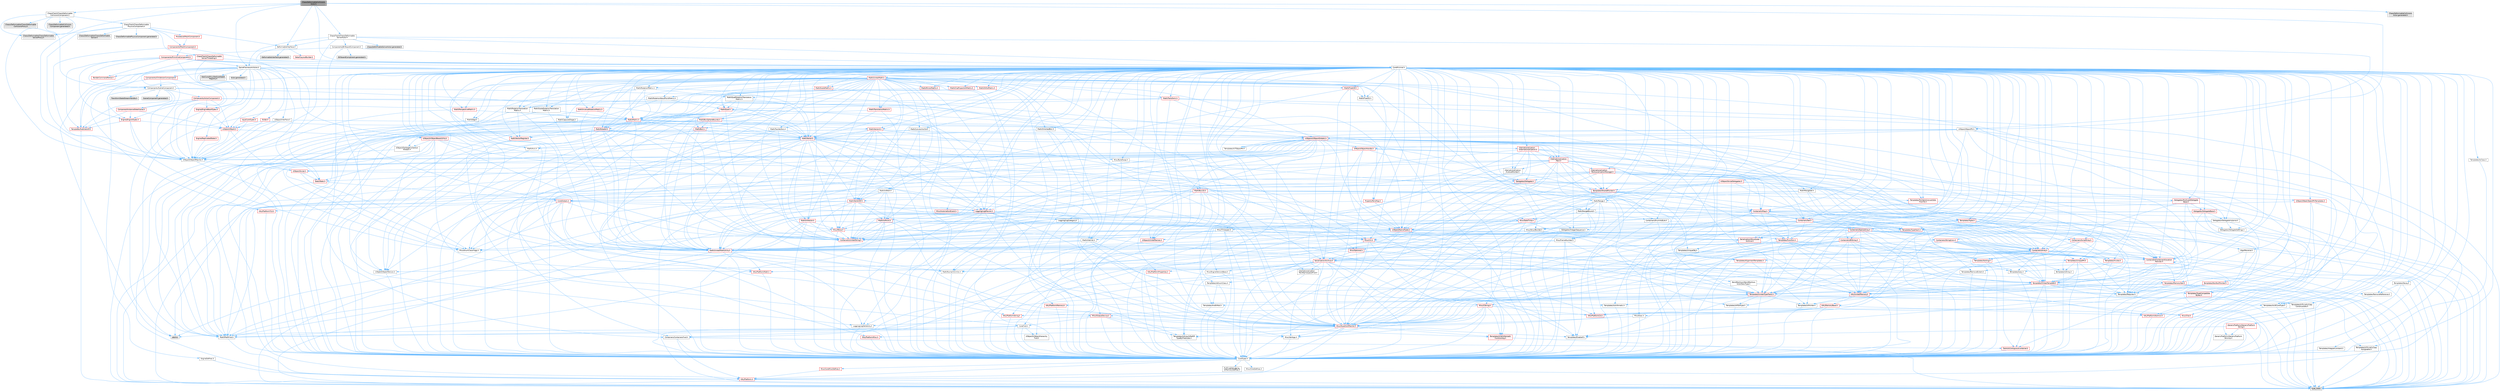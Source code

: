 digraph "ChaosDeformableCollisionsActor.h"
{
 // INTERACTIVE_SVG=YES
 // LATEX_PDF_SIZE
  bgcolor="transparent";
  edge [fontname=Helvetica,fontsize=10,labelfontname=Helvetica,labelfontsize=10];
  node [fontname=Helvetica,fontsize=10,shape=box,height=0.2,width=0.4];
  Node1 [id="Node000001",label="ChaosDeformableCollisions\lActor.h",height=0.2,width=0.4,color="gray40", fillcolor="grey60", style="filled", fontcolor="black",tooltip=" "];
  Node1 -> Node2 [id="edge1_Node000001_Node000002",color="steelblue1",style="solid",tooltip=" "];
  Node2 [id="Node000002",label="ChaosFlesh/ChaosDeformable\lCollisionsComponent.h",height=0.2,width=0.4,color="grey40", fillcolor="white", style="filled",URL="$d3/da7/ChaosDeformableCollisionsComponent_8h.html",tooltip=" "];
  Node2 -> Node3 [id="edge2_Node000002_Node000003",color="steelblue1",style="solid",tooltip=" "];
  Node3 [id="Node000003",label="Chaos/Deformable/ChaosDeformable\lSolverProxy.h",height=0.2,width=0.4,color="grey60", fillcolor="#E0E0E0", style="filled",tooltip=" "];
  Node2 -> Node4 [id="edge3_Node000002_Node000004",color="steelblue1",style="solid",tooltip=" "];
  Node4 [id="Node000004",label="Chaos/Deformable/ChaosDeformable\lCollisionsProxy.h",height=0.2,width=0.4,color="grey60", fillcolor="#E0E0E0", style="filled",tooltip=" "];
  Node2 -> Node5 [id="edge4_Node000002_Node000005",color="steelblue1",style="solid",tooltip=" "];
  Node5 [id="Node000005",label="ChaosFlesh/ChaosDeformable\lPhysicsComponent.h",height=0.2,width=0.4,color="grey40", fillcolor="white", style="filled",URL="$d3/da9/ChaosDeformablePhysicsComponent_8h.html",tooltip=" "];
  Node5 -> Node3 [id="edge5_Node000005_Node000003",color="steelblue1",style="solid",tooltip=" "];
  Node5 -> Node6 [id="edge6_Node000005_Node000006",color="steelblue1",style="solid",tooltip=" "];
  Node6 [id="Node000006",label="Chaos/Deformable/ChaosDeformable\lSolver.h",height=0.2,width=0.4,color="grey60", fillcolor="#E0E0E0", style="filled",tooltip=" "];
  Node5 -> Node7 [id="edge7_Node000005_Node000007",color="steelblue1",style="solid",tooltip=" "];
  Node7 [id="Node000007",label="ChaosFlesh/ChaosDeformable\lSolverThreading.h",height=0.2,width=0.4,color="red", fillcolor="#FFF0F0", style="filled",URL="$de/d06/ChaosDeformableSolverThreading_8h.html",tooltip=" "];
  Node7 -> Node8 [id="edge8_Node000007_Node000008",color="steelblue1",style="solid",tooltip=" "];
  Node8 [id="Node000008",label="CoreMinimal.h",height=0.2,width=0.4,color="grey40", fillcolor="white", style="filled",URL="$d7/d67/CoreMinimal_8h.html",tooltip=" "];
  Node8 -> Node9 [id="edge9_Node000008_Node000009",color="steelblue1",style="solid",tooltip=" "];
  Node9 [id="Node000009",label="CoreTypes.h",height=0.2,width=0.4,color="grey40", fillcolor="white", style="filled",URL="$dc/dec/CoreTypes_8h.html",tooltip=" "];
  Node9 -> Node10 [id="edge10_Node000009_Node000010",color="steelblue1",style="solid",tooltip=" "];
  Node10 [id="Node000010",label="HAL/Platform.h",height=0.2,width=0.4,color="red", fillcolor="#FFF0F0", style="filled",URL="$d9/dd0/Platform_8h.html",tooltip=" "];
  Node10 -> Node13 [id="edge11_Node000010_Node000013",color="steelblue1",style="solid",tooltip=" "];
  Node13 [id="Node000013",label="type_traits",height=0.2,width=0.4,color="grey60", fillcolor="#E0E0E0", style="filled",tooltip=" "];
  Node9 -> Node20 [id="edge12_Node000009_Node000020",color="steelblue1",style="solid",tooltip=" "];
  Node20 [id="Node000020",label="ProfilingDebugging\l/UMemoryDefines.h",height=0.2,width=0.4,color="grey40", fillcolor="white", style="filled",URL="$d2/da2/UMemoryDefines_8h.html",tooltip=" "];
  Node9 -> Node21 [id="edge13_Node000009_Node000021",color="steelblue1",style="solid",tooltip=" "];
  Node21 [id="Node000021",label="Misc/CoreMiscDefines.h",height=0.2,width=0.4,color="red", fillcolor="#FFF0F0", style="filled",URL="$da/d38/CoreMiscDefines_8h.html",tooltip=" "];
  Node21 -> Node10 [id="edge14_Node000021_Node000010",color="steelblue1",style="solid",tooltip=" "];
  Node9 -> Node22 [id="edge15_Node000009_Node000022",color="steelblue1",style="solid",tooltip=" "];
  Node22 [id="Node000022",label="Misc/CoreDefines.h",height=0.2,width=0.4,color="grey40", fillcolor="white", style="filled",URL="$d3/dd2/CoreDefines_8h.html",tooltip=" "];
  Node8 -> Node23 [id="edge16_Node000008_Node000023",color="steelblue1",style="solid",tooltip=" "];
  Node23 [id="Node000023",label="CoreFwd.h",height=0.2,width=0.4,color="grey40", fillcolor="white", style="filled",URL="$d1/d1e/CoreFwd_8h.html",tooltip=" "];
  Node23 -> Node9 [id="edge17_Node000023_Node000009",color="steelblue1",style="solid",tooltip=" "];
  Node23 -> Node24 [id="edge18_Node000023_Node000024",color="steelblue1",style="solid",tooltip=" "];
  Node24 [id="Node000024",label="Containers/ContainersFwd.h",height=0.2,width=0.4,color="grey40", fillcolor="white", style="filled",URL="$d4/d0a/ContainersFwd_8h.html",tooltip=" "];
  Node24 -> Node10 [id="edge19_Node000024_Node000010",color="steelblue1",style="solid",tooltip=" "];
  Node24 -> Node9 [id="edge20_Node000024_Node000009",color="steelblue1",style="solid",tooltip=" "];
  Node24 -> Node25 [id="edge21_Node000024_Node000025",color="steelblue1",style="solid",tooltip=" "];
  Node25 [id="Node000025",label="Traits/IsContiguousContainer.h",height=0.2,width=0.4,color="red", fillcolor="#FFF0F0", style="filled",URL="$d5/d3c/IsContiguousContainer_8h.html",tooltip=" "];
  Node25 -> Node9 [id="edge22_Node000025_Node000009",color="steelblue1",style="solid",tooltip=" "];
  Node23 -> Node28 [id="edge23_Node000023_Node000028",color="steelblue1",style="solid",tooltip=" "];
  Node28 [id="Node000028",label="Math/MathFwd.h",height=0.2,width=0.4,color="grey40", fillcolor="white", style="filled",URL="$d2/d10/MathFwd_8h.html",tooltip=" "];
  Node28 -> Node10 [id="edge24_Node000028_Node000010",color="steelblue1",style="solid",tooltip=" "];
  Node23 -> Node29 [id="edge25_Node000023_Node000029",color="steelblue1",style="solid",tooltip=" "];
  Node29 [id="Node000029",label="UObject/UObjectHierarchy\lFwd.h",height=0.2,width=0.4,color="grey40", fillcolor="white", style="filled",URL="$d3/d13/UObjectHierarchyFwd_8h.html",tooltip=" "];
  Node8 -> Node29 [id="edge26_Node000008_Node000029",color="steelblue1",style="solid",tooltip=" "];
  Node8 -> Node24 [id="edge27_Node000008_Node000024",color="steelblue1",style="solid",tooltip=" "];
  Node8 -> Node30 [id="edge28_Node000008_Node000030",color="steelblue1",style="solid",tooltip=" "];
  Node30 [id="Node000030",label="Misc/VarArgs.h",height=0.2,width=0.4,color="grey40", fillcolor="white", style="filled",URL="$d5/d6f/VarArgs_8h.html",tooltip=" "];
  Node30 -> Node9 [id="edge29_Node000030_Node000009",color="steelblue1",style="solid",tooltip=" "];
  Node8 -> Node31 [id="edge30_Node000008_Node000031",color="steelblue1",style="solid",tooltip=" "];
  Node31 [id="Node000031",label="Logging/LogVerbosity.h",height=0.2,width=0.4,color="grey40", fillcolor="white", style="filled",URL="$d2/d8f/LogVerbosity_8h.html",tooltip=" "];
  Node31 -> Node9 [id="edge31_Node000031_Node000009",color="steelblue1",style="solid",tooltip=" "];
  Node8 -> Node32 [id="edge32_Node000008_Node000032",color="steelblue1",style="solid",tooltip=" "];
  Node32 [id="Node000032",label="Misc/OutputDevice.h",height=0.2,width=0.4,color="red", fillcolor="#FFF0F0", style="filled",URL="$d7/d32/OutputDevice_8h.html",tooltip=" "];
  Node32 -> Node23 [id="edge33_Node000032_Node000023",color="steelblue1",style="solid",tooltip=" "];
  Node32 -> Node9 [id="edge34_Node000032_Node000009",color="steelblue1",style="solid",tooltip=" "];
  Node32 -> Node31 [id="edge35_Node000032_Node000031",color="steelblue1",style="solid",tooltip=" "];
  Node32 -> Node30 [id="edge36_Node000032_Node000030",color="steelblue1",style="solid",tooltip=" "];
  Node32 -> Node33 [id="edge37_Node000032_Node000033",color="steelblue1",style="solid",tooltip=" "];
  Node33 [id="Node000033",label="Templates/IsArrayOrRefOf\lTypeByPredicate.h",height=0.2,width=0.4,color="grey40", fillcolor="white", style="filled",URL="$d6/da1/IsArrayOrRefOfTypeByPredicate_8h.html",tooltip=" "];
  Node33 -> Node9 [id="edge38_Node000033_Node000009",color="steelblue1",style="solid",tooltip=" "];
  Node32 -> Node34 [id="edge39_Node000032_Node000034",color="steelblue1",style="solid",tooltip=" "];
  Node34 [id="Node000034",label="Templates/IsValidVariadic\lFunctionArg.h",height=0.2,width=0.4,color="red", fillcolor="#FFF0F0", style="filled",URL="$d0/dc8/IsValidVariadicFunctionArg_8h.html",tooltip=" "];
  Node34 -> Node9 [id="edge40_Node000034_Node000009",color="steelblue1",style="solid",tooltip=" "];
  Node34 -> Node13 [id="edge41_Node000034_Node000013",color="steelblue1",style="solid",tooltip=" "];
  Node8 -> Node38 [id="edge42_Node000008_Node000038",color="steelblue1",style="solid",tooltip=" "];
  Node38 [id="Node000038",label="HAL/PlatformCrt.h",height=0.2,width=0.4,color="red", fillcolor="#FFF0F0", style="filled",URL="$d8/d75/PlatformCrt_8h.html",tooltip=" "];
  Node8 -> Node48 [id="edge43_Node000008_Node000048",color="steelblue1",style="solid",tooltip=" "];
  Node48 [id="Node000048",label="HAL/PlatformMisc.h",height=0.2,width=0.4,color="red", fillcolor="#FFF0F0", style="filled",URL="$d0/df5/PlatformMisc_8h.html",tooltip=" "];
  Node48 -> Node9 [id="edge44_Node000048_Node000009",color="steelblue1",style="solid",tooltip=" "];
  Node8 -> Node67 [id="edge45_Node000008_Node000067",color="steelblue1",style="solid",tooltip=" "];
  Node67 [id="Node000067",label="Misc/AssertionMacros.h",height=0.2,width=0.4,color="red", fillcolor="#FFF0F0", style="filled",URL="$d0/dfa/AssertionMacros_8h.html",tooltip=" "];
  Node67 -> Node9 [id="edge46_Node000067_Node000009",color="steelblue1",style="solid",tooltip=" "];
  Node67 -> Node10 [id="edge47_Node000067_Node000010",color="steelblue1",style="solid",tooltip=" "];
  Node67 -> Node48 [id="edge48_Node000067_Node000048",color="steelblue1",style="solid",tooltip=" "];
  Node67 -> Node68 [id="edge49_Node000067_Node000068",color="steelblue1",style="solid",tooltip=" "];
  Node68 [id="Node000068",label="Templates/EnableIf.h",height=0.2,width=0.4,color="grey40", fillcolor="white", style="filled",URL="$d7/d60/EnableIf_8h.html",tooltip=" "];
  Node68 -> Node9 [id="edge50_Node000068_Node000009",color="steelblue1",style="solid",tooltip=" "];
  Node67 -> Node33 [id="edge51_Node000067_Node000033",color="steelblue1",style="solid",tooltip=" "];
  Node67 -> Node34 [id="edge52_Node000067_Node000034",color="steelblue1",style="solid",tooltip=" "];
  Node67 -> Node30 [id="edge53_Node000067_Node000030",color="steelblue1",style="solid",tooltip=" "];
  Node67 -> Node75 [id="edge54_Node000067_Node000075",color="steelblue1",style="solid",tooltip=" "];
  Node75 [id="Node000075",label="atomic",height=0.2,width=0.4,color="grey60", fillcolor="#E0E0E0", style="filled",tooltip=" "];
  Node8 -> Node76 [id="edge55_Node000008_Node000076",color="steelblue1",style="solid",tooltip=" "];
  Node76 [id="Node000076",label="Templates/IsPointer.h",height=0.2,width=0.4,color="grey40", fillcolor="white", style="filled",URL="$d7/d05/IsPointer_8h.html",tooltip=" "];
  Node76 -> Node9 [id="edge56_Node000076_Node000009",color="steelblue1",style="solid",tooltip=" "];
  Node8 -> Node77 [id="edge57_Node000008_Node000077",color="steelblue1",style="solid",tooltip=" "];
  Node77 [id="Node000077",label="HAL/PlatformMemory.h",height=0.2,width=0.4,color="red", fillcolor="#FFF0F0", style="filled",URL="$de/d68/PlatformMemory_8h.html",tooltip=" "];
  Node77 -> Node9 [id="edge58_Node000077_Node000009",color="steelblue1",style="solid",tooltip=" "];
  Node8 -> Node60 [id="edge59_Node000008_Node000060",color="steelblue1",style="solid",tooltip=" "];
  Node60 [id="Node000060",label="HAL/PlatformAtomics.h",height=0.2,width=0.4,color="red", fillcolor="#FFF0F0", style="filled",URL="$d3/d36/PlatformAtomics_8h.html",tooltip=" "];
  Node60 -> Node9 [id="edge60_Node000060_Node000009",color="steelblue1",style="solid",tooltip=" "];
  Node8 -> Node82 [id="edge61_Node000008_Node000082",color="steelblue1",style="solid",tooltip=" "];
  Node82 [id="Node000082",label="Misc/Exec.h",height=0.2,width=0.4,color="grey40", fillcolor="white", style="filled",URL="$de/ddb/Exec_8h.html",tooltip=" "];
  Node82 -> Node9 [id="edge62_Node000082_Node000009",color="steelblue1",style="solid",tooltip=" "];
  Node82 -> Node67 [id="edge63_Node000082_Node000067",color="steelblue1",style="solid",tooltip=" "];
  Node8 -> Node83 [id="edge64_Node000008_Node000083",color="steelblue1",style="solid",tooltip=" "];
  Node83 [id="Node000083",label="HAL/MemoryBase.h",height=0.2,width=0.4,color="red", fillcolor="#FFF0F0", style="filled",URL="$d6/d9f/MemoryBase_8h.html",tooltip=" "];
  Node83 -> Node9 [id="edge65_Node000083_Node000009",color="steelblue1",style="solid",tooltip=" "];
  Node83 -> Node60 [id="edge66_Node000083_Node000060",color="steelblue1",style="solid",tooltip=" "];
  Node83 -> Node38 [id="edge67_Node000083_Node000038",color="steelblue1",style="solid",tooltip=" "];
  Node83 -> Node82 [id="edge68_Node000083_Node000082",color="steelblue1",style="solid",tooltip=" "];
  Node83 -> Node32 [id="edge69_Node000083_Node000032",color="steelblue1",style="solid",tooltip=" "];
  Node8 -> Node93 [id="edge70_Node000008_Node000093",color="steelblue1",style="solid",tooltip=" "];
  Node93 [id="Node000093",label="HAL/UnrealMemory.h",height=0.2,width=0.4,color="red", fillcolor="#FFF0F0", style="filled",URL="$d9/d96/UnrealMemory_8h.html",tooltip=" "];
  Node93 -> Node9 [id="edge71_Node000093_Node000009",color="steelblue1",style="solid",tooltip=" "];
  Node93 -> Node83 [id="edge72_Node000093_Node000083",color="steelblue1",style="solid",tooltip=" "];
  Node93 -> Node77 [id="edge73_Node000093_Node000077",color="steelblue1",style="solid",tooltip=" "];
  Node93 -> Node76 [id="edge74_Node000093_Node000076",color="steelblue1",style="solid",tooltip=" "];
  Node8 -> Node95 [id="edge75_Node000008_Node000095",color="steelblue1",style="solid",tooltip=" "];
  Node95 [id="Node000095",label="Templates/IsArithmetic.h",height=0.2,width=0.4,color="grey40", fillcolor="white", style="filled",URL="$d2/d5d/IsArithmetic_8h.html",tooltip=" "];
  Node95 -> Node9 [id="edge76_Node000095_Node000009",color="steelblue1",style="solid",tooltip=" "];
  Node8 -> Node89 [id="edge77_Node000008_Node000089",color="steelblue1",style="solid",tooltip=" "];
  Node89 [id="Node000089",label="Templates/AndOrNot.h",height=0.2,width=0.4,color="grey40", fillcolor="white", style="filled",URL="$db/d0a/AndOrNot_8h.html",tooltip=" "];
  Node89 -> Node9 [id="edge78_Node000089_Node000009",color="steelblue1",style="solid",tooltip=" "];
  Node8 -> Node96 [id="edge79_Node000008_Node000096",color="steelblue1",style="solid",tooltip=" "];
  Node96 [id="Node000096",label="Templates/IsPODType.h",height=0.2,width=0.4,color="grey40", fillcolor="white", style="filled",URL="$d7/db1/IsPODType_8h.html",tooltip=" "];
  Node96 -> Node9 [id="edge80_Node000096_Node000009",color="steelblue1",style="solid",tooltip=" "];
  Node8 -> Node97 [id="edge81_Node000008_Node000097",color="steelblue1",style="solid",tooltip=" "];
  Node97 [id="Node000097",label="Templates/IsUECoreType.h",height=0.2,width=0.4,color="grey40", fillcolor="white", style="filled",URL="$d1/db8/IsUECoreType_8h.html",tooltip=" "];
  Node97 -> Node9 [id="edge82_Node000097_Node000009",color="steelblue1",style="solid",tooltip=" "];
  Node97 -> Node13 [id="edge83_Node000097_Node000013",color="steelblue1",style="solid",tooltip=" "];
  Node8 -> Node90 [id="edge84_Node000008_Node000090",color="steelblue1",style="solid",tooltip=" "];
  Node90 [id="Node000090",label="Templates/IsTriviallyCopy\lConstructible.h",height=0.2,width=0.4,color="grey40", fillcolor="white", style="filled",URL="$d3/d78/IsTriviallyCopyConstructible_8h.html",tooltip=" "];
  Node90 -> Node9 [id="edge85_Node000090_Node000009",color="steelblue1",style="solid",tooltip=" "];
  Node90 -> Node13 [id="edge86_Node000090_Node000013",color="steelblue1",style="solid",tooltip=" "];
  Node8 -> Node98 [id="edge87_Node000008_Node000098",color="steelblue1",style="solid",tooltip=" "];
  Node98 [id="Node000098",label="Templates/UnrealTypeTraits.h",height=0.2,width=0.4,color="red", fillcolor="#FFF0F0", style="filled",URL="$d2/d2d/UnrealTypeTraits_8h.html",tooltip=" "];
  Node98 -> Node9 [id="edge88_Node000098_Node000009",color="steelblue1",style="solid",tooltip=" "];
  Node98 -> Node76 [id="edge89_Node000098_Node000076",color="steelblue1",style="solid",tooltip=" "];
  Node98 -> Node67 [id="edge90_Node000098_Node000067",color="steelblue1",style="solid",tooltip=" "];
  Node98 -> Node89 [id="edge91_Node000098_Node000089",color="steelblue1",style="solid",tooltip=" "];
  Node98 -> Node68 [id="edge92_Node000098_Node000068",color="steelblue1",style="solid",tooltip=" "];
  Node98 -> Node95 [id="edge93_Node000098_Node000095",color="steelblue1",style="solid",tooltip=" "];
  Node98 -> Node96 [id="edge94_Node000098_Node000096",color="steelblue1",style="solid",tooltip=" "];
  Node98 -> Node97 [id="edge95_Node000098_Node000097",color="steelblue1",style="solid",tooltip=" "];
  Node98 -> Node90 [id="edge96_Node000098_Node000090",color="steelblue1",style="solid",tooltip=" "];
  Node8 -> Node68 [id="edge97_Node000008_Node000068",color="steelblue1",style="solid",tooltip=" "];
  Node8 -> Node100 [id="edge98_Node000008_Node000100",color="steelblue1",style="solid",tooltip=" "];
  Node100 [id="Node000100",label="Templates/RemoveReference.h",height=0.2,width=0.4,color="grey40", fillcolor="white", style="filled",URL="$da/dbe/RemoveReference_8h.html",tooltip=" "];
  Node100 -> Node9 [id="edge99_Node000100_Node000009",color="steelblue1",style="solid",tooltip=" "];
  Node8 -> Node101 [id="edge100_Node000008_Node000101",color="steelblue1",style="solid",tooltip=" "];
  Node101 [id="Node000101",label="Templates/IntegralConstant.h",height=0.2,width=0.4,color="grey40", fillcolor="white", style="filled",URL="$db/d1b/IntegralConstant_8h.html",tooltip=" "];
  Node101 -> Node9 [id="edge101_Node000101_Node000009",color="steelblue1",style="solid",tooltip=" "];
  Node8 -> Node102 [id="edge102_Node000008_Node000102",color="steelblue1",style="solid",tooltip=" "];
  Node102 [id="Node000102",label="Templates/IsClass.h",height=0.2,width=0.4,color="grey40", fillcolor="white", style="filled",URL="$db/dcb/IsClass_8h.html",tooltip=" "];
  Node102 -> Node9 [id="edge103_Node000102_Node000009",color="steelblue1",style="solid",tooltip=" "];
  Node8 -> Node103 [id="edge104_Node000008_Node000103",color="steelblue1",style="solid",tooltip=" "];
  Node103 [id="Node000103",label="Templates/TypeCompatible\lBytes.h",height=0.2,width=0.4,color="red", fillcolor="#FFF0F0", style="filled",URL="$df/d0a/TypeCompatibleBytes_8h.html",tooltip=" "];
  Node103 -> Node9 [id="edge105_Node000103_Node000009",color="steelblue1",style="solid",tooltip=" "];
  Node103 -> Node13 [id="edge106_Node000103_Node000013",color="steelblue1",style="solid",tooltip=" "];
  Node8 -> Node25 [id="edge107_Node000008_Node000025",color="steelblue1",style="solid",tooltip=" "];
  Node8 -> Node104 [id="edge108_Node000008_Node000104",color="steelblue1",style="solid",tooltip=" "];
  Node104 [id="Node000104",label="Templates/UnrealTemplate.h",height=0.2,width=0.4,color="red", fillcolor="#FFF0F0", style="filled",URL="$d4/d24/UnrealTemplate_8h.html",tooltip=" "];
  Node104 -> Node9 [id="edge109_Node000104_Node000009",color="steelblue1",style="solid",tooltip=" "];
  Node104 -> Node76 [id="edge110_Node000104_Node000076",color="steelblue1",style="solid",tooltip=" "];
  Node104 -> Node93 [id="edge111_Node000104_Node000093",color="steelblue1",style="solid",tooltip=" "];
  Node104 -> Node98 [id="edge112_Node000104_Node000098",color="steelblue1",style="solid",tooltip=" "];
  Node104 -> Node100 [id="edge113_Node000104_Node000100",color="steelblue1",style="solid",tooltip=" "];
  Node104 -> Node70 [id="edge114_Node000104_Node000070",color="steelblue1",style="solid",tooltip=" "];
  Node70 [id="Node000070",label="Templates/Requires.h",height=0.2,width=0.4,color="grey40", fillcolor="white", style="filled",URL="$dc/d96/Requires_8h.html",tooltip=" "];
  Node70 -> Node68 [id="edge115_Node000070_Node000068",color="steelblue1",style="solid",tooltip=" "];
  Node70 -> Node13 [id="edge116_Node000070_Node000013",color="steelblue1",style="solid",tooltip=" "];
  Node104 -> Node103 [id="edge117_Node000104_Node000103",color="steelblue1",style="solid",tooltip=" "];
  Node104 -> Node25 [id="edge118_Node000104_Node000025",color="steelblue1",style="solid",tooltip=" "];
  Node104 -> Node13 [id="edge119_Node000104_Node000013",color="steelblue1",style="solid",tooltip=" "];
  Node8 -> Node53 [id="edge120_Node000008_Node000053",color="steelblue1",style="solid",tooltip=" "];
  Node53 [id="Node000053",label="Math/NumericLimits.h",height=0.2,width=0.4,color="grey40", fillcolor="white", style="filled",URL="$df/d1b/NumericLimits_8h.html",tooltip=" "];
  Node53 -> Node9 [id="edge121_Node000053_Node000009",color="steelblue1",style="solid",tooltip=" "];
  Node8 -> Node108 [id="edge122_Node000008_Node000108",color="steelblue1",style="solid",tooltip=" "];
  Node108 [id="Node000108",label="HAL/PlatformMath.h",height=0.2,width=0.4,color="red", fillcolor="#FFF0F0", style="filled",URL="$dc/d53/PlatformMath_8h.html",tooltip=" "];
  Node108 -> Node9 [id="edge123_Node000108_Node000009",color="steelblue1",style="solid",tooltip=" "];
  Node8 -> Node91 [id="edge124_Node000008_Node000091",color="steelblue1",style="solid",tooltip=" "];
  Node91 [id="Node000091",label="Templates/IsTriviallyCopy\lAssignable.h",height=0.2,width=0.4,color="grey40", fillcolor="white", style="filled",URL="$d2/df2/IsTriviallyCopyAssignable_8h.html",tooltip=" "];
  Node91 -> Node9 [id="edge125_Node000091_Node000009",color="steelblue1",style="solid",tooltip=" "];
  Node91 -> Node13 [id="edge126_Node000091_Node000013",color="steelblue1",style="solid",tooltip=" "];
  Node8 -> Node116 [id="edge127_Node000008_Node000116",color="steelblue1",style="solid",tooltip=" "];
  Node116 [id="Node000116",label="Templates/MemoryOps.h",height=0.2,width=0.4,color="red", fillcolor="#FFF0F0", style="filled",URL="$db/dea/MemoryOps_8h.html",tooltip=" "];
  Node116 -> Node9 [id="edge128_Node000116_Node000009",color="steelblue1",style="solid",tooltip=" "];
  Node116 -> Node93 [id="edge129_Node000116_Node000093",color="steelblue1",style="solid",tooltip=" "];
  Node116 -> Node91 [id="edge130_Node000116_Node000091",color="steelblue1",style="solid",tooltip=" "];
  Node116 -> Node90 [id="edge131_Node000116_Node000090",color="steelblue1",style="solid",tooltip=" "];
  Node116 -> Node70 [id="edge132_Node000116_Node000070",color="steelblue1",style="solid",tooltip=" "];
  Node116 -> Node98 [id="edge133_Node000116_Node000098",color="steelblue1",style="solid",tooltip=" "];
  Node116 -> Node13 [id="edge134_Node000116_Node000013",color="steelblue1",style="solid",tooltip=" "];
  Node8 -> Node117 [id="edge135_Node000008_Node000117",color="steelblue1",style="solid",tooltip=" "];
  Node117 [id="Node000117",label="Containers/ContainerAllocation\lPolicies.h",height=0.2,width=0.4,color="red", fillcolor="#FFF0F0", style="filled",URL="$d7/dff/ContainerAllocationPolicies_8h.html",tooltip=" "];
  Node117 -> Node9 [id="edge136_Node000117_Node000009",color="steelblue1",style="solid",tooltip=" "];
  Node117 -> Node117 [id="edge137_Node000117_Node000117",color="steelblue1",style="solid",tooltip=" "];
  Node117 -> Node108 [id="edge138_Node000117_Node000108",color="steelblue1",style="solid",tooltip=" "];
  Node117 -> Node93 [id="edge139_Node000117_Node000093",color="steelblue1",style="solid",tooltip=" "];
  Node117 -> Node53 [id="edge140_Node000117_Node000053",color="steelblue1",style="solid",tooltip=" "];
  Node117 -> Node67 [id="edge141_Node000117_Node000067",color="steelblue1",style="solid",tooltip=" "];
  Node117 -> Node116 [id="edge142_Node000117_Node000116",color="steelblue1",style="solid",tooltip=" "];
  Node117 -> Node103 [id="edge143_Node000117_Node000103",color="steelblue1",style="solid",tooltip=" "];
  Node117 -> Node13 [id="edge144_Node000117_Node000013",color="steelblue1",style="solid",tooltip=" "];
  Node8 -> Node120 [id="edge145_Node000008_Node000120",color="steelblue1",style="solid",tooltip=" "];
  Node120 [id="Node000120",label="Templates/IsEnumClass.h",height=0.2,width=0.4,color="grey40", fillcolor="white", style="filled",URL="$d7/d15/IsEnumClass_8h.html",tooltip=" "];
  Node120 -> Node9 [id="edge146_Node000120_Node000009",color="steelblue1",style="solid",tooltip=" "];
  Node120 -> Node89 [id="edge147_Node000120_Node000089",color="steelblue1",style="solid",tooltip=" "];
  Node8 -> Node121 [id="edge148_Node000008_Node000121",color="steelblue1",style="solid",tooltip=" "];
  Node121 [id="Node000121",label="HAL/PlatformProperties.h",height=0.2,width=0.4,color="red", fillcolor="#FFF0F0", style="filled",URL="$d9/db0/PlatformProperties_8h.html",tooltip=" "];
  Node121 -> Node9 [id="edge149_Node000121_Node000009",color="steelblue1",style="solid",tooltip=" "];
  Node8 -> Node124 [id="edge150_Node000008_Node000124",color="steelblue1",style="solid",tooltip=" "];
  Node124 [id="Node000124",label="Misc/EngineVersionBase.h",height=0.2,width=0.4,color="grey40", fillcolor="white", style="filled",URL="$d5/d2b/EngineVersionBase_8h.html",tooltip=" "];
  Node124 -> Node9 [id="edge151_Node000124_Node000009",color="steelblue1",style="solid",tooltip=" "];
  Node8 -> Node125 [id="edge152_Node000008_Node000125",color="steelblue1",style="solid",tooltip=" "];
  Node125 [id="Node000125",label="Internationalization\l/TextNamespaceFwd.h",height=0.2,width=0.4,color="grey40", fillcolor="white", style="filled",URL="$d8/d97/TextNamespaceFwd_8h.html",tooltip=" "];
  Node125 -> Node9 [id="edge153_Node000125_Node000009",color="steelblue1",style="solid",tooltip=" "];
  Node8 -> Node126 [id="edge154_Node000008_Node000126",color="steelblue1",style="solid",tooltip=" "];
  Node126 [id="Node000126",label="Serialization/Archive.h",height=0.2,width=0.4,color="red", fillcolor="#FFF0F0", style="filled",URL="$d7/d3b/Archive_8h.html",tooltip=" "];
  Node126 -> Node23 [id="edge155_Node000126_Node000023",color="steelblue1",style="solid",tooltip=" "];
  Node126 -> Node9 [id="edge156_Node000126_Node000009",color="steelblue1",style="solid",tooltip=" "];
  Node126 -> Node121 [id="edge157_Node000126_Node000121",color="steelblue1",style="solid",tooltip=" "];
  Node126 -> Node125 [id="edge158_Node000126_Node000125",color="steelblue1",style="solid",tooltip=" "];
  Node126 -> Node28 [id="edge159_Node000126_Node000028",color="steelblue1",style="solid",tooltip=" "];
  Node126 -> Node67 [id="edge160_Node000126_Node000067",color="steelblue1",style="solid",tooltip=" "];
  Node126 -> Node124 [id="edge161_Node000126_Node000124",color="steelblue1",style="solid",tooltip=" "];
  Node126 -> Node30 [id="edge162_Node000126_Node000030",color="steelblue1",style="solid",tooltip=" "];
  Node126 -> Node68 [id="edge163_Node000126_Node000068",color="steelblue1",style="solid",tooltip=" "];
  Node126 -> Node33 [id="edge164_Node000126_Node000033",color="steelblue1",style="solid",tooltip=" "];
  Node126 -> Node120 [id="edge165_Node000126_Node000120",color="steelblue1",style="solid",tooltip=" "];
  Node126 -> Node34 [id="edge166_Node000126_Node000034",color="steelblue1",style="solid",tooltip=" "];
  Node126 -> Node104 [id="edge167_Node000126_Node000104",color="steelblue1",style="solid",tooltip=" "];
  Node126 -> Node129 [id="edge168_Node000126_Node000129",color="steelblue1",style="solid",tooltip=" "];
  Node129 [id="Node000129",label="UObject/ObjectVersion.h",height=0.2,width=0.4,color="grey40", fillcolor="white", style="filled",URL="$da/d63/ObjectVersion_8h.html",tooltip=" "];
  Node129 -> Node9 [id="edge169_Node000129_Node000009",color="steelblue1",style="solid",tooltip=" "];
  Node8 -> Node130 [id="edge170_Node000008_Node000130",color="steelblue1",style="solid",tooltip=" "];
  Node130 [id="Node000130",label="Templates/Less.h",height=0.2,width=0.4,color="grey40", fillcolor="white", style="filled",URL="$de/dc8/Less_8h.html",tooltip=" "];
  Node130 -> Node9 [id="edge171_Node000130_Node000009",color="steelblue1",style="solid",tooltip=" "];
  Node130 -> Node104 [id="edge172_Node000130_Node000104",color="steelblue1",style="solid",tooltip=" "];
  Node8 -> Node131 [id="edge173_Node000008_Node000131",color="steelblue1",style="solid",tooltip=" "];
  Node131 [id="Node000131",label="Templates/Sorting.h",height=0.2,width=0.4,color="red", fillcolor="#FFF0F0", style="filled",URL="$d3/d9e/Sorting_8h.html",tooltip=" "];
  Node131 -> Node9 [id="edge174_Node000131_Node000009",color="steelblue1",style="solid",tooltip=" "];
  Node131 -> Node108 [id="edge175_Node000131_Node000108",color="steelblue1",style="solid",tooltip=" "];
  Node131 -> Node130 [id="edge176_Node000131_Node000130",color="steelblue1",style="solid",tooltip=" "];
  Node8 -> Node142 [id="edge177_Node000008_Node000142",color="steelblue1",style="solid",tooltip=" "];
  Node142 [id="Node000142",label="Misc/Char.h",height=0.2,width=0.4,color="red", fillcolor="#FFF0F0", style="filled",URL="$d0/d58/Char_8h.html",tooltip=" "];
  Node142 -> Node9 [id="edge178_Node000142_Node000009",color="steelblue1",style="solid",tooltip=" "];
  Node142 -> Node13 [id="edge179_Node000142_Node000013",color="steelblue1",style="solid",tooltip=" "];
  Node8 -> Node145 [id="edge180_Node000008_Node000145",color="steelblue1",style="solid",tooltip=" "];
  Node145 [id="Node000145",label="GenericPlatform/GenericPlatform\lStricmp.h",height=0.2,width=0.4,color="grey40", fillcolor="white", style="filled",URL="$d2/d86/GenericPlatformStricmp_8h.html",tooltip=" "];
  Node145 -> Node9 [id="edge181_Node000145_Node000009",color="steelblue1",style="solid",tooltip=" "];
  Node8 -> Node146 [id="edge182_Node000008_Node000146",color="steelblue1",style="solid",tooltip=" "];
  Node146 [id="Node000146",label="GenericPlatform/GenericPlatform\lString.h",height=0.2,width=0.4,color="red", fillcolor="#FFF0F0", style="filled",URL="$dd/d20/GenericPlatformString_8h.html",tooltip=" "];
  Node146 -> Node9 [id="edge183_Node000146_Node000009",color="steelblue1",style="solid",tooltip=" "];
  Node146 -> Node145 [id="edge184_Node000146_Node000145",color="steelblue1",style="solid",tooltip=" "];
  Node146 -> Node68 [id="edge185_Node000146_Node000068",color="steelblue1",style="solid",tooltip=" "];
  Node146 -> Node13 [id="edge186_Node000146_Node000013",color="steelblue1",style="solid",tooltip=" "];
  Node8 -> Node79 [id="edge187_Node000008_Node000079",color="steelblue1",style="solid",tooltip=" "];
  Node79 [id="Node000079",label="HAL/PlatformString.h",height=0.2,width=0.4,color="red", fillcolor="#FFF0F0", style="filled",URL="$db/db5/PlatformString_8h.html",tooltip=" "];
  Node79 -> Node9 [id="edge188_Node000079_Node000009",color="steelblue1",style="solid",tooltip=" "];
  Node8 -> Node149 [id="edge189_Node000008_Node000149",color="steelblue1",style="solid",tooltip=" "];
  Node149 [id="Node000149",label="Misc/CString.h",height=0.2,width=0.4,color="red", fillcolor="#FFF0F0", style="filled",URL="$d2/d49/CString_8h.html",tooltip=" "];
  Node149 -> Node9 [id="edge190_Node000149_Node000009",color="steelblue1",style="solid",tooltip=" "];
  Node149 -> Node38 [id="edge191_Node000149_Node000038",color="steelblue1",style="solid",tooltip=" "];
  Node149 -> Node79 [id="edge192_Node000149_Node000079",color="steelblue1",style="solid",tooltip=" "];
  Node149 -> Node67 [id="edge193_Node000149_Node000067",color="steelblue1",style="solid",tooltip=" "];
  Node149 -> Node142 [id="edge194_Node000149_Node000142",color="steelblue1",style="solid",tooltip=" "];
  Node149 -> Node30 [id="edge195_Node000149_Node000030",color="steelblue1",style="solid",tooltip=" "];
  Node149 -> Node33 [id="edge196_Node000149_Node000033",color="steelblue1",style="solid",tooltip=" "];
  Node149 -> Node34 [id="edge197_Node000149_Node000034",color="steelblue1",style="solid",tooltip=" "];
  Node8 -> Node150 [id="edge198_Node000008_Node000150",color="steelblue1",style="solid",tooltip=" "];
  Node150 [id="Node000150",label="Misc/Crc.h",height=0.2,width=0.4,color="red", fillcolor="#FFF0F0", style="filled",URL="$d4/dd2/Crc_8h.html",tooltip=" "];
  Node150 -> Node9 [id="edge199_Node000150_Node000009",color="steelblue1",style="solid",tooltip=" "];
  Node150 -> Node79 [id="edge200_Node000150_Node000079",color="steelblue1",style="solid",tooltip=" "];
  Node150 -> Node67 [id="edge201_Node000150_Node000067",color="steelblue1",style="solid",tooltip=" "];
  Node150 -> Node149 [id="edge202_Node000150_Node000149",color="steelblue1",style="solid",tooltip=" "];
  Node150 -> Node142 [id="edge203_Node000150_Node000142",color="steelblue1",style="solid",tooltip=" "];
  Node150 -> Node98 [id="edge204_Node000150_Node000098",color="steelblue1",style="solid",tooltip=" "];
  Node8 -> Node141 [id="edge205_Node000008_Node000141",color="steelblue1",style="solid",tooltip=" "];
  Node141 [id="Node000141",label="Math/UnrealMathUtility.h",height=0.2,width=0.4,color="red", fillcolor="#FFF0F0", style="filled",URL="$db/db8/UnrealMathUtility_8h.html",tooltip=" "];
  Node141 -> Node9 [id="edge206_Node000141_Node000009",color="steelblue1",style="solid",tooltip=" "];
  Node141 -> Node67 [id="edge207_Node000141_Node000067",color="steelblue1",style="solid",tooltip=" "];
  Node141 -> Node108 [id="edge208_Node000141_Node000108",color="steelblue1",style="solid",tooltip=" "];
  Node141 -> Node28 [id="edge209_Node000141_Node000028",color="steelblue1",style="solid",tooltip=" "];
  Node141 -> Node70 [id="edge210_Node000141_Node000070",color="steelblue1",style="solid",tooltip=" "];
  Node8 -> Node151 [id="edge211_Node000008_Node000151",color="steelblue1",style="solid",tooltip=" "];
  Node151 [id="Node000151",label="Containers/UnrealString.h",height=0.2,width=0.4,color="red", fillcolor="#FFF0F0", style="filled",URL="$d5/dba/UnrealString_8h.html",tooltip=" "];
  Node8 -> Node155 [id="edge212_Node000008_Node000155",color="steelblue1",style="solid",tooltip=" "];
  Node155 [id="Node000155",label="Containers/Array.h",height=0.2,width=0.4,color="red", fillcolor="#FFF0F0", style="filled",URL="$df/dd0/Array_8h.html",tooltip=" "];
  Node155 -> Node9 [id="edge213_Node000155_Node000009",color="steelblue1",style="solid",tooltip=" "];
  Node155 -> Node67 [id="edge214_Node000155_Node000067",color="steelblue1",style="solid",tooltip=" "];
  Node155 -> Node93 [id="edge215_Node000155_Node000093",color="steelblue1",style="solid",tooltip=" "];
  Node155 -> Node98 [id="edge216_Node000155_Node000098",color="steelblue1",style="solid",tooltip=" "];
  Node155 -> Node104 [id="edge217_Node000155_Node000104",color="steelblue1",style="solid",tooltip=" "];
  Node155 -> Node117 [id="edge218_Node000155_Node000117",color="steelblue1",style="solid",tooltip=" "];
  Node155 -> Node126 [id="edge219_Node000155_Node000126",color="steelblue1",style="solid",tooltip=" "];
  Node155 -> Node134 [id="edge220_Node000155_Node000134",color="steelblue1",style="solid",tooltip=" "];
  Node134 [id="Node000134",label="Templates/Invoke.h",height=0.2,width=0.4,color="red", fillcolor="#FFF0F0", style="filled",URL="$d7/deb/Invoke_8h.html",tooltip=" "];
  Node134 -> Node9 [id="edge221_Node000134_Node000009",color="steelblue1",style="solid",tooltip=" "];
  Node134 -> Node104 [id="edge222_Node000134_Node000104",color="steelblue1",style="solid",tooltip=" "];
  Node134 -> Node13 [id="edge223_Node000134_Node000013",color="steelblue1",style="solid",tooltip=" "];
  Node155 -> Node130 [id="edge224_Node000155_Node000130",color="steelblue1",style="solid",tooltip=" "];
  Node155 -> Node70 [id="edge225_Node000155_Node000070",color="steelblue1",style="solid",tooltip=" "];
  Node155 -> Node131 [id="edge226_Node000155_Node000131",color="steelblue1",style="solid",tooltip=" "];
  Node155 -> Node178 [id="edge227_Node000155_Node000178",color="steelblue1",style="solid",tooltip=" "];
  Node178 [id="Node000178",label="Templates/AlignmentTemplates.h",height=0.2,width=0.4,color="red", fillcolor="#FFF0F0", style="filled",URL="$dd/d32/AlignmentTemplates_8h.html",tooltip=" "];
  Node178 -> Node9 [id="edge228_Node000178_Node000009",color="steelblue1",style="solid",tooltip=" "];
  Node178 -> Node76 [id="edge229_Node000178_Node000076",color="steelblue1",style="solid",tooltip=" "];
  Node155 -> Node13 [id="edge230_Node000155_Node000013",color="steelblue1",style="solid",tooltip=" "];
  Node8 -> Node179 [id="edge231_Node000008_Node000179",color="steelblue1",style="solid",tooltip=" "];
  Node179 [id="Node000179",label="Misc/FrameNumber.h",height=0.2,width=0.4,color="grey40", fillcolor="white", style="filled",URL="$dd/dbd/FrameNumber_8h.html",tooltip=" "];
  Node179 -> Node9 [id="edge232_Node000179_Node000009",color="steelblue1",style="solid",tooltip=" "];
  Node179 -> Node53 [id="edge233_Node000179_Node000053",color="steelblue1",style="solid",tooltip=" "];
  Node179 -> Node141 [id="edge234_Node000179_Node000141",color="steelblue1",style="solid",tooltip=" "];
  Node179 -> Node68 [id="edge235_Node000179_Node000068",color="steelblue1",style="solid",tooltip=" "];
  Node179 -> Node98 [id="edge236_Node000179_Node000098",color="steelblue1",style="solid",tooltip=" "];
  Node8 -> Node180 [id="edge237_Node000008_Node000180",color="steelblue1",style="solid",tooltip=" "];
  Node180 [id="Node000180",label="Misc/Timespan.h",height=0.2,width=0.4,color="grey40", fillcolor="white", style="filled",URL="$da/dd9/Timespan_8h.html",tooltip=" "];
  Node180 -> Node9 [id="edge238_Node000180_Node000009",color="steelblue1",style="solid",tooltip=" "];
  Node180 -> Node181 [id="edge239_Node000180_Node000181",color="steelblue1",style="solid",tooltip=" "];
  Node181 [id="Node000181",label="Math/Interval.h",height=0.2,width=0.4,color="grey40", fillcolor="white", style="filled",URL="$d1/d55/Interval_8h.html",tooltip=" "];
  Node181 -> Node9 [id="edge240_Node000181_Node000009",color="steelblue1",style="solid",tooltip=" "];
  Node181 -> Node95 [id="edge241_Node000181_Node000095",color="steelblue1",style="solid",tooltip=" "];
  Node181 -> Node98 [id="edge242_Node000181_Node000098",color="steelblue1",style="solid",tooltip=" "];
  Node181 -> Node53 [id="edge243_Node000181_Node000053",color="steelblue1",style="solid",tooltip=" "];
  Node181 -> Node141 [id="edge244_Node000181_Node000141",color="steelblue1",style="solid",tooltip=" "];
  Node180 -> Node141 [id="edge245_Node000180_Node000141",color="steelblue1",style="solid",tooltip=" "];
  Node180 -> Node67 [id="edge246_Node000180_Node000067",color="steelblue1",style="solid",tooltip=" "];
  Node8 -> Node182 [id="edge247_Node000008_Node000182",color="steelblue1",style="solid",tooltip=" "];
  Node182 [id="Node000182",label="Containers/StringConv.h",height=0.2,width=0.4,color="red", fillcolor="#FFF0F0", style="filled",URL="$d3/ddf/StringConv_8h.html",tooltip=" "];
  Node182 -> Node9 [id="edge248_Node000182_Node000009",color="steelblue1",style="solid",tooltip=" "];
  Node182 -> Node67 [id="edge249_Node000182_Node000067",color="steelblue1",style="solid",tooltip=" "];
  Node182 -> Node117 [id="edge250_Node000182_Node000117",color="steelblue1",style="solid",tooltip=" "];
  Node182 -> Node155 [id="edge251_Node000182_Node000155",color="steelblue1",style="solid",tooltip=" "];
  Node182 -> Node149 [id="edge252_Node000182_Node000149",color="steelblue1",style="solid",tooltip=" "];
  Node182 -> Node183 [id="edge253_Node000182_Node000183",color="steelblue1",style="solid",tooltip=" "];
  Node183 [id="Node000183",label="Templates/IsArray.h",height=0.2,width=0.4,color="grey40", fillcolor="white", style="filled",URL="$d8/d8d/IsArray_8h.html",tooltip=" "];
  Node183 -> Node9 [id="edge254_Node000183_Node000009",color="steelblue1",style="solid",tooltip=" "];
  Node182 -> Node104 [id="edge255_Node000182_Node000104",color="steelblue1",style="solid",tooltip=" "];
  Node182 -> Node98 [id="edge256_Node000182_Node000098",color="steelblue1",style="solid",tooltip=" "];
  Node182 -> Node25 [id="edge257_Node000182_Node000025",color="steelblue1",style="solid",tooltip=" "];
  Node182 -> Node13 [id="edge258_Node000182_Node000013",color="steelblue1",style="solid",tooltip=" "];
  Node8 -> Node184 [id="edge259_Node000008_Node000184",color="steelblue1",style="solid",tooltip=" "];
  Node184 [id="Node000184",label="UObject/UnrealNames.h",height=0.2,width=0.4,color="red", fillcolor="#FFF0F0", style="filled",URL="$d8/db1/UnrealNames_8h.html",tooltip=" "];
  Node184 -> Node9 [id="edge260_Node000184_Node000009",color="steelblue1",style="solid",tooltip=" "];
  Node8 -> Node186 [id="edge261_Node000008_Node000186",color="steelblue1",style="solid",tooltip=" "];
  Node186 [id="Node000186",label="UObject/NameTypes.h",height=0.2,width=0.4,color="red", fillcolor="#FFF0F0", style="filled",URL="$d6/d35/NameTypes_8h.html",tooltip=" "];
  Node186 -> Node9 [id="edge262_Node000186_Node000009",color="steelblue1",style="solid",tooltip=" "];
  Node186 -> Node67 [id="edge263_Node000186_Node000067",color="steelblue1",style="solid",tooltip=" "];
  Node186 -> Node93 [id="edge264_Node000186_Node000093",color="steelblue1",style="solid",tooltip=" "];
  Node186 -> Node98 [id="edge265_Node000186_Node000098",color="steelblue1",style="solid",tooltip=" "];
  Node186 -> Node104 [id="edge266_Node000186_Node000104",color="steelblue1",style="solid",tooltip=" "];
  Node186 -> Node151 [id="edge267_Node000186_Node000151",color="steelblue1",style="solid",tooltip=" "];
  Node186 -> Node182 [id="edge268_Node000186_Node000182",color="steelblue1",style="solid",tooltip=" "];
  Node186 -> Node184 [id="edge269_Node000186_Node000184",color="steelblue1",style="solid",tooltip=" "];
  Node8 -> Node194 [id="edge270_Node000008_Node000194",color="steelblue1",style="solid",tooltip=" "];
  Node194 [id="Node000194",label="Misc/Parse.h",height=0.2,width=0.4,color="red", fillcolor="#FFF0F0", style="filled",URL="$dc/d71/Parse_8h.html",tooltip=" "];
  Node194 -> Node151 [id="edge271_Node000194_Node000151",color="steelblue1",style="solid",tooltip=" "];
  Node194 -> Node9 [id="edge272_Node000194_Node000009",color="steelblue1",style="solid",tooltip=" "];
  Node194 -> Node38 [id="edge273_Node000194_Node000038",color="steelblue1",style="solid",tooltip=" "];
  Node194 -> Node55 [id="edge274_Node000194_Node000055",color="steelblue1",style="solid",tooltip=" "];
  Node55 [id="Node000055",label="Misc/EnumClassFlags.h",height=0.2,width=0.4,color="grey40", fillcolor="white", style="filled",URL="$d8/de7/EnumClassFlags_8h.html",tooltip=" "];
  Node194 -> Node195 [id="edge275_Node000194_Node000195",color="steelblue1",style="solid",tooltip=" "];
  Node195 [id="Node000195",label="Templates/Function.h",height=0.2,width=0.4,color="red", fillcolor="#FFF0F0", style="filled",URL="$df/df5/Function_8h.html",tooltip=" "];
  Node195 -> Node9 [id="edge276_Node000195_Node000009",color="steelblue1",style="solid",tooltip=" "];
  Node195 -> Node67 [id="edge277_Node000195_Node000067",color="steelblue1",style="solid",tooltip=" "];
  Node195 -> Node93 [id="edge278_Node000195_Node000093",color="steelblue1",style="solid",tooltip=" "];
  Node195 -> Node98 [id="edge279_Node000195_Node000098",color="steelblue1",style="solid",tooltip=" "];
  Node195 -> Node134 [id="edge280_Node000195_Node000134",color="steelblue1",style="solid",tooltip=" "];
  Node195 -> Node104 [id="edge281_Node000195_Node000104",color="steelblue1",style="solid",tooltip=" "];
  Node195 -> Node70 [id="edge282_Node000195_Node000070",color="steelblue1",style="solid",tooltip=" "];
  Node195 -> Node141 [id="edge283_Node000195_Node000141",color="steelblue1",style="solid",tooltip=" "];
  Node195 -> Node13 [id="edge284_Node000195_Node000013",color="steelblue1",style="solid",tooltip=" "];
  Node8 -> Node178 [id="edge285_Node000008_Node000178",color="steelblue1",style="solid",tooltip=" "];
  Node8 -> Node197 [id="edge286_Node000008_Node000197",color="steelblue1",style="solid",tooltip=" "];
  Node197 [id="Node000197",label="Misc/StructBuilder.h",height=0.2,width=0.4,color="grey40", fillcolor="white", style="filled",URL="$d9/db3/StructBuilder_8h.html",tooltip=" "];
  Node197 -> Node9 [id="edge287_Node000197_Node000009",color="steelblue1",style="solid",tooltip=" "];
  Node197 -> Node141 [id="edge288_Node000197_Node000141",color="steelblue1",style="solid",tooltip=" "];
  Node197 -> Node178 [id="edge289_Node000197_Node000178",color="steelblue1",style="solid",tooltip=" "];
  Node8 -> Node110 [id="edge290_Node000008_Node000110",color="steelblue1",style="solid",tooltip=" "];
  Node110 [id="Node000110",label="Templates/Decay.h",height=0.2,width=0.4,color="grey40", fillcolor="white", style="filled",URL="$dd/d0f/Decay_8h.html",tooltip=" "];
  Node110 -> Node9 [id="edge291_Node000110_Node000009",color="steelblue1",style="solid",tooltip=" "];
  Node110 -> Node100 [id="edge292_Node000110_Node000100",color="steelblue1",style="solid",tooltip=" "];
  Node110 -> Node13 [id="edge293_Node000110_Node000013",color="steelblue1",style="solid",tooltip=" "];
  Node8 -> Node198 [id="edge294_Node000008_Node000198",color="steelblue1",style="solid",tooltip=" "];
  Node198 [id="Node000198",label="Templates/PointerIsConvertible\lFromTo.h",height=0.2,width=0.4,color="red", fillcolor="#FFF0F0", style="filled",URL="$d6/d65/PointerIsConvertibleFromTo_8h.html",tooltip=" "];
  Node198 -> Node9 [id="edge295_Node000198_Node000009",color="steelblue1",style="solid",tooltip=" "];
  Node198 -> Node13 [id="edge296_Node000198_Node000013",color="steelblue1",style="solid",tooltip=" "];
  Node8 -> Node134 [id="edge297_Node000008_Node000134",color="steelblue1",style="solid",tooltip=" "];
  Node8 -> Node195 [id="edge298_Node000008_Node000195",color="steelblue1",style="solid",tooltip=" "];
  Node8 -> Node167 [id="edge299_Node000008_Node000167",color="steelblue1",style="solid",tooltip=" "];
  Node167 [id="Node000167",label="Templates/TypeHash.h",height=0.2,width=0.4,color="red", fillcolor="#FFF0F0", style="filled",URL="$d1/d62/TypeHash_8h.html",tooltip=" "];
  Node167 -> Node9 [id="edge300_Node000167_Node000009",color="steelblue1",style="solid",tooltip=" "];
  Node167 -> Node70 [id="edge301_Node000167_Node000070",color="steelblue1",style="solid",tooltip=" "];
  Node167 -> Node150 [id="edge302_Node000167_Node000150",color="steelblue1",style="solid",tooltip=" "];
  Node167 -> Node13 [id="edge303_Node000167_Node000013",color="steelblue1",style="solid",tooltip=" "];
  Node8 -> Node199 [id="edge304_Node000008_Node000199",color="steelblue1",style="solid",tooltip=" "];
  Node199 [id="Node000199",label="Containers/ScriptArray.h",height=0.2,width=0.4,color="red", fillcolor="#FFF0F0", style="filled",URL="$dc/daf/ScriptArray_8h.html",tooltip=" "];
  Node199 -> Node9 [id="edge305_Node000199_Node000009",color="steelblue1",style="solid",tooltip=" "];
  Node199 -> Node67 [id="edge306_Node000199_Node000067",color="steelblue1",style="solid",tooltip=" "];
  Node199 -> Node93 [id="edge307_Node000199_Node000093",color="steelblue1",style="solid",tooltip=" "];
  Node199 -> Node117 [id="edge308_Node000199_Node000117",color="steelblue1",style="solid",tooltip=" "];
  Node199 -> Node155 [id="edge309_Node000199_Node000155",color="steelblue1",style="solid",tooltip=" "];
  Node8 -> Node200 [id="edge310_Node000008_Node000200",color="steelblue1",style="solid",tooltip=" "];
  Node200 [id="Node000200",label="Containers/BitArray.h",height=0.2,width=0.4,color="red", fillcolor="#FFF0F0", style="filled",URL="$d1/de4/BitArray_8h.html",tooltip=" "];
  Node200 -> Node117 [id="edge311_Node000200_Node000117",color="steelblue1",style="solid",tooltip=" "];
  Node200 -> Node9 [id="edge312_Node000200_Node000009",color="steelblue1",style="solid",tooltip=" "];
  Node200 -> Node60 [id="edge313_Node000200_Node000060",color="steelblue1",style="solid",tooltip=" "];
  Node200 -> Node93 [id="edge314_Node000200_Node000093",color="steelblue1",style="solid",tooltip=" "];
  Node200 -> Node141 [id="edge315_Node000200_Node000141",color="steelblue1",style="solid",tooltip=" "];
  Node200 -> Node67 [id="edge316_Node000200_Node000067",color="steelblue1",style="solid",tooltip=" "];
  Node200 -> Node55 [id="edge317_Node000200_Node000055",color="steelblue1",style="solid",tooltip=" "];
  Node200 -> Node126 [id="edge318_Node000200_Node000126",color="steelblue1",style="solid",tooltip=" "];
  Node200 -> Node68 [id="edge319_Node000200_Node000068",color="steelblue1",style="solid",tooltip=" "];
  Node200 -> Node134 [id="edge320_Node000200_Node000134",color="steelblue1",style="solid",tooltip=" "];
  Node200 -> Node104 [id="edge321_Node000200_Node000104",color="steelblue1",style="solid",tooltip=" "];
  Node200 -> Node98 [id="edge322_Node000200_Node000098",color="steelblue1",style="solid",tooltip=" "];
  Node8 -> Node201 [id="edge323_Node000008_Node000201",color="steelblue1",style="solid",tooltip=" "];
  Node201 [id="Node000201",label="Containers/SparseArray.h",height=0.2,width=0.4,color="red", fillcolor="#FFF0F0", style="filled",URL="$d5/dbf/SparseArray_8h.html",tooltip=" "];
  Node201 -> Node9 [id="edge324_Node000201_Node000009",color="steelblue1",style="solid",tooltip=" "];
  Node201 -> Node67 [id="edge325_Node000201_Node000067",color="steelblue1",style="solid",tooltip=" "];
  Node201 -> Node93 [id="edge326_Node000201_Node000093",color="steelblue1",style="solid",tooltip=" "];
  Node201 -> Node98 [id="edge327_Node000201_Node000098",color="steelblue1",style="solid",tooltip=" "];
  Node201 -> Node104 [id="edge328_Node000201_Node000104",color="steelblue1",style="solid",tooltip=" "];
  Node201 -> Node117 [id="edge329_Node000201_Node000117",color="steelblue1",style="solid",tooltip=" "];
  Node201 -> Node130 [id="edge330_Node000201_Node000130",color="steelblue1",style="solid",tooltip=" "];
  Node201 -> Node155 [id="edge331_Node000201_Node000155",color="steelblue1",style="solid",tooltip=" "];
  Node201 -> Node141 [id="edge332_Node000201_Node000141",color="steelblue1",style="solid",tooltip=" "];
  Node201 -> Node199 [id="edge333_Node000201_Node000199",color="steelblue1",style="solid",tooltip=" "];
  Node201 -> Node200 [id="edge334_Node000201_Node000200",color="steelblue1",style="solid",tooltip=" "];
  Node201 -> Node202 [id="edge335_Node000201_Node000202",color="steelblue1",style="solid",tooltip=" "];
  Node202 [id="Node000202",label="Serialization/Structured\lArchive.h",height=0.2,width=0.4,color="red", fillcolor="#FFF0F0", style="filled",URL="$d9/d1e/StructuredArchive_8h.html",tooltip=" "];
  Node202 -> Node155 [id="edge336_Node000202_Node000155",color="steelblue1",style="solid",tooltip=" "];
  Node202 -> Node117 [id="edge337_Node000202_Node000117",color="steelblue1",style="solid",tooltip=" "];
  Node202 -> Node9 [id="edge338_Node000202_Node000009",color="steelblue1",style="solid",tooltip=" "];
  Node202 -> Node126 [id="edge339_Node000202_Node000126",color="steelblue1",style="solid",tooltip=" "];
  Node202 -> Node213 [id="edge340_Node000202_Node000213",color="steelblue1",style="solid",tooltip=" "];
  Node213 [id="Node000213",label="Templates/UniqueObj.h",height=0.2,width=0.4,color="grey40", fillcolor="white", style="filled",URL="$da/d95/UniqueObj_8h.html",tooltip=" "];
  Node213 -> Node9 [id="edge341_Node000213_Node000009",color="steelblue1",style="solid",tooltip=" "];
  Node213 -> Node214 [id="edge342_Node000213_Node000214",color="steelblue1",style="solid",tooltip=" "];
  Node214 [id="Node000214",label="Templates/UniquePtr.h",height=0.2,width=0.4,color="red", fillcolor="#FFF0F0", style="filled",URL="$de/d1a/UniquePtr_8h.html",tooltip=" "];
  Node214 -> Node9 [id="edge343_Node000214_Node000009",color="steelblue1",style="solid",tooltip=" "];
  Node214 -> Node104 [id="edge344_Node000214_Node000104",color="steelblue1",style="solid",tooltip=" "];
  Node214 -> Node183 [id="edge345_Node000214_Node000183",color="steelblue1",style="solid",tooltip=" "];
  Node214 -> Node215 [id="edge346_Node000214_Node000215",color="steelblue1",style="solid",tooltip=" "];
  Node215 [id="Node000215",label="Templates/RemoveExtent.h",height=0.2,width=0.4,color="grey40", fillcolor="white", style="filled",URL="$dc/de9/RemoveExtent_8h.html",tooltip=" "];
  Node215 -> Node9 [id="edge347_Node000215_Node000009",color="steelblue1",style="solid",tooltip=" "];
  Node214 -> Node70 [id="edge348_Node000214_Node000070",color="steelblue1",style="solid",tooltip=" "];
  Node214 -> Node13 [id="edge349_Node000214_Node000013",color="steelblue1",style="solid",tooltip=" "];
  Node201 -> Node151 [id="edge350_Node000201_Node000151",color="steelblue1",style="solid",tooltip=" "];
  Node8 -> Node217 [id="edge351_Node000008_Node000217",color="steelblue1",style="solid",tooltip=" "];
  Node217 [id="Node000217",label="Containers/Set.h",height=0.2,width=0.4,color="red", fillcolor="#FFF0F0", style="filled",URL="$d4/d45/Set_8h.html",tooltip=" "];
  Node217 -> Node117 [id="edge352_Node000217_Node000117",color="steelblue1",style="solid",tooltip=" "];
  Node217 -> Node201 [id="edge353_Node000217_Node000201",color="steelblue1",style="solid",tooltip=" "];
  Node217 -> Node24 [id="edge354_Node000217_Node000024",color="steelblue1",style="solid",tooltip=" "];
  Node217 -> Node141 [id="edge355_Node000217_Node000141",color="steelblue1",style="solid",tooltip=" "];
  Node217 -> Node67 [id="edge356_Node000217_Node000067",color="steelblue1",style="solid",tooltip=" "];
  Node217 -> Node197 [id="edge357_Node000217_Node000197",color="steelblue1",style="solid",tooltip=" "];
  Node217 -> Node202 [id="edge358_Node000217_Node000202",color="steelblue1",style="solid",tooltip=" "];
  Node217 -> Node195 [id="edge359_Node000217_Node000195",color="steelblue1",style="solid",tooltip=" "];
  Node217 -> Node131 [id="edge360_Node000217_Node000131",color="steelblue1",style="solid",tooltip=" "];
  Node217 -> Node167 [id="edge361_Node000217_Node000167",color="steelblue1",style="solid",tooltip=" "];
  Node217 -> Node104 [id="edge362_Node000217_Node000104",color="steelblue1",style="solid",tooltip=" "];
  Node217 -> Node13 [id="edge363_Node000217_Node000013",color="steelblue1",style="solid",tooltip=" "];
  Node8 -> Node220 [id="edge364_Node000008_Node000220",color="steelblue1",style="solid",tooltip=" "];
  Node220 [id="Node000220",label="Algo/Reverse.h",height=0.2,width=0.4,color="grey40", fillcolor="white", style="filled",URL="$d5/d93/Reverse_8h.html",tooltip=" "];
  Node220 -> Node9 [id="edge365_Node000220_Node000009",color="steelblue1",style="solid",tooltip=" "];
  Node220 -> Node104 [id="edge366_Node000220_Node000104",color="steelblue1",style="solid",tooltip=" "];
  Node8 -> Node221 [id="edge367_Node000008_Node000221",color="steelblue1",style="solid",tooltip=" "];
  Node221 [id="Node000221",label="Containers/Map.h",height=0.2,width=0.4,color="red", fillcolor="#FFF0F0", style="filled",URL="$df/d79/Map_8h.html",tooltip=" "];
  Node221 -> Node9 [id="edge368_Node000221_Node000009",color="steelblue1",style="solid",tooltip=" "];
  Node221 -> Node220 [id="edge369_Node000221_Node000220",color="steelblue1",style="solid",tooltip=" "];
  Node221 -> Node217 [id="edge370_Node000221_Node000217",color="steelblue1",style="solid",tooltip=" "];
  Node221 -> Node151 [id="edge371_Node000221_Node000151",color="steelblue1",style="solid",tooltip=" "];
  Node221 -> Node67 [id="edge372_Node000221_Node000067",color="steelblue1",style="solid",tooltip=" "];
  Node221 -> Node197 [id="edge373_Node000221_Node000197",color="steelblue1",style="solid",tooltip=" "];
  Node221 -> Node195 [id="edge374_Node000221_Node000195",color="steelblue1",style="solid",tooltip=" "];
  Node221 -> Node131 [id="edge375_Node000221_Node000131",color="steelblue1",style="solid",tooltip=" "];
  Node221 -> Node222 [id="edge376_Node000221_Node000222",color="steelblue1",style="solid",tooltip=" "];
  Node222 [id="Node000222",label="Templates/Tuple.h",height=0.2,width=0.4,color="red", fillcolor="#FFF0F0", style="filled",URL="$d2/d4f/Tuple_8h.html",tooltip=" "];
  Node222 -> Node9 [id="edge377_Node000222_Node000009",color="steelblue1",style="solid",tooltip=" "];
  Node222 -> Node104 [id="edge378_Node000222_Node000104",color="steelblue1",style="solid",tooltip=" "];
  Node222 -> Node223 [id="edge379_Node000222_Node000223",color="steelblue1",style="solid",tooltip=" "];
  Node223 [id="Node000223",label="Delegates/IntegerSequence.h",height=0.2,width=0.4,color="grey40", fillcolor="white", style="filled",URL="$d2/dcc/IntegerSequence_8h.html",tooltip=" "];
  Node223 -> Node9 [id="edge380_Node000223_Node000009",color="steelblue1",style="solid",tooltip=" "];
  Node222 -> Node134 [id="edge381_Node000222_Node000134",color="steelblue1",style="solid",tooltip=" "];
  Node222 -> Node202 [id="edge382_Node000222_Node000202",color="steelblue1",style="solid",tooltip=" "];
  Node222 -> Node70 [id="edge383_Node000222_Node000070",color="steelblue1",style="solid",tooltip=" "];
  Node222 -> Node167 [id="edge384_Node000222_Node000167",color="steelblue1",style="solid",tooltip=" "];
  Node222 -> Node13 [id="edge385_Node000222_Node000013",color="steelblue1",style="solid",tooltip=" "];
  Node221 -> Node104 [id="edge386_Node000221_Node000104",color="steelblue1",style="solid",tooltip=" "];
  Node221 -> Node98 [id="edge387_Node000221_Node000098",color="steelblue1",style="solid",tooltip=" "];
  Node221 -> Node13 [id="edge388_Node000221_Node000013",color="steelblue1",style="solid",tooltip=" "];
  Node8 -> Node225 [id="edge389_Node000008_Node000225",color="steelblue1",style="solid",tooltip=" "];
  Node225 [id="Node000225",label="Math/IntPoint.h",height=0.2,width=0.4,color="red", fillcolor="#FFF0F0", style="filled",URL="$d3/df7/IntPoint_8h.html",tooltip=" "];
  Node225 -> Node9 [id="edge390_Node000225_Node000009",color="steelblue1",style="solid",tooltip=" "];
  Node225 -> Node67 [id="edge391_Node000225_Node000067",color="steelblue1",style="solid",tooltip=" "];
  Node225 -> Node194 [id="edge392_Node000225_Node000194",color="steelblue1",style="solid",tooltip=" "];
  Node225 -> Node28 [id="edge393_Node000225_Node000028",color="steelblue1",style="solid",tooltip=" "];
  Node225 -> Node141 [id="edge394_Node000225_Node000141",color="steelblue1",style="solid",tooltip=" "];
  Node225 -> Node151 [id="edge395_Node000225_Node000151",color="steelblue1",style="solid",tooltip=" "];
  Node225 -> Node202 [id="edge396_Node000225_Node000202",color="steelblue1",style="solid",tooltip=" "];
  Node225 -> Node167 [id="edge397_Node000225_Node000167",color="steelblue1",style="solid",tooltip=" "];
  Node8 -> Node227 [id="edge398_Node000008_Node000227",color="steelblue1",style="solid",tooltip=" "];
  Node227 [id="Node000227",label="Math/IntVector.h",height=0.2,width=0.4,color="red", fillcolor="#FFF0F0", style="filled",URL="$d7/d44/IntVector_8h.html",tooltip=" "];
  Node227 -> Node9 [id="edge399_Node000227_Node000009",color="steelblue1",style="solid",tooltip=" "];
  Node227 -> Node150 [id="edge400_Node000227_Node000150",color="steelblue1",style="solid",tooltip=" "];
  Node227 -> Node194 [id="edge401_Node000227_Node000194",color="steelblue1",style="solid",tooltip=" "];
  Node227 -> Node28 [id="edge402_Node000227_Node000028",color="steelblue1",style="solid",tooltip=" "];
  Node227 -> Node141 [id="edge403_Node000227_Node000141",color="steelblue1",style="solid",tooltip=" "];
  Node227 -> Node151 [id="edge404_Node000227_Node000151",color="steelblue1",style="solid",tooltip=" "];
  Node227 -> Node202 [id="edge405_Node000227_Node000202",color="steelblue1",style="solid",tooltip=" "];
  Node8 -> Node228 [id="edge406_Node000008_Node000228",color="steelblue1",style="solid",tooltip=" "];
  Node228 [id="Node000228",label="Logging/LogCategory.h",height=0.2,width=0.4,color="grey40", fillcolor="white", style="filled",URL="$d9/d36/LogCategory_8h.html",tooltip=" "];
  Node228 -> Node9 [id="edge407_Node000228_Node000009",color="steelblue1",style="solid",tooltip=" "];
  Node228 -> Node31 [id="edge408_Node000228_Node000031",color="steelblue1",style="solid",tooltip=" "];
  Node228 -> Node186 [id="edge409_Node000228_Node000186",color="steelblue1",style="solid",tooltip=" "];
  Node8 -> Node229 [id="edge410_Node000008_Node000229",color="steelblue1",style="solid",tooltip=" "];
  Node229 [id="Node000229",label="Logging/LogMacros.h",height=0.2,width=0.4,color="red", fillcolor="#FFF0F0", style="filled",URL="$d0/d16/LogMacros_8h.html",tooltip=" "];
  Node229 -> Node151 [id="edge411_Node000229_Node000151",color="steelblue1",style="solid",tooltip=" "];
  Node229 -> Node9 [id="edge412_Node000229_Node000009",color="steelblue1",style="solid",tooltip=" "];
  Node229 -> Node228 [id="edge413_Node000229_Node000228",color="steelblue1",style="solid",tooltip=" "];
  Node229 -> Node31 [id="edge414_Node000229_Node000031",color="steelblue1",style="solid",tooltip=" "];
  Node229 -> Node67 [id="edge415_Node000229_Node000067",color="steelblue1",style="solid",tooltip=" "];
  Node229 -> Node30 [id="edge416_Node000229_Node000030",color="steelblue1",style="solid",tooltip=" "];
  Node229 -> Node68 [id="edge417_Node000229_Node000068",color="steelblue1",style="solid",tooltip=" "];
  Node229 -> Node33 [id="edge418_Node000229_Node000033",color="steelblue1",style="solid",tooltip=" "];
  Node229 -> Node34 [id="edge419_Node000229_Node000034",color="steelblue1",style="solid",tooltip=" "];
  Node229 -> Node13 [id="edge420_Node000229_Node000013",color="steelblue1",style="solid",tooltip=" "];
  Node8 -> Node232 [id="edge421_Node000008_Node000232",color="steelblue1",style="solid",tooltip=" "];
  Node232 [id="Node000232",label="Math/Vector2D.h",height=0.2,width=0.4,color="red", fillcolor="#FFF0F0", style="filled",URL="$d3/db0/Vector2D_8h.html",tooltip=" "];
  Node232 -> Node9 [id="edge422_Node000232_Node000009",color="steelblue1",style="solid",tooltip=" "];
  Node232 -> Node28 [id="edge423_Node000232_Node000028",color="steelblue1",style="solid",tooltip=" "];
  Node232 -> Node67 [id="edge424_Node000232_Node000067",color="steelblue1",style="solid",tooltip=" "];
  Node232 -> Node150 [id="edge425_Node000232_Node000150",color="steelblue1",style="solid",tooltip=" "];
  Node232 -> Node141 [id="edge426_Node000232_Node000141",color="steelblue1",style="solid",tooltip=" "];
  Node232 -> Node151 [id="edge427_Node000232_Node000151",color="steelblue1",style="solid",tooltip=" "];
  Node232 -> Node194 [id="edge428_Node000232_Node000194",color="steelblue1",style="solid",tooltip=" "];
  Node232 -> Node225 [id="edge429_Node000232_Node000225",color="steelblue1",style="solid",tooltip=" "];
  Node232 -> Node229 [id="edge430_Node000232_Node000229",color="steelblue1",style="solid",tooltip=" "];
  Node232 -> Node13 [id="edge431_Node000232_Node000013",color="steelblue1",style="solid",tooltip=" "];
  Node8 -> Node236 [id="edge432_Node000008_Node000236",color="steelblue1",style="solid",tooltip=" "];
  Node236 [id="Node000236",label="Math/IntRect.h",height=0.2,width=0.4,color="grey40", fillcolor="white", style="filled",URL="$d7/d53/IntRect_8h.html",tooltip=" "];
  Node236 -> Node9 [id="edge433_Node000236_Node000009",color="steelblue1",style="solid",tooltip=" "];
  Node236 -> Node28 [id="edge434_Node000236_Node000028",color="steelblue1",style="solid",tooltip=" "];
  Node236 -> Node141 [id="edge435_Node000236_Node000141",color="steelblue1",style="solid",tooltip=" "];
  Node236 -> Node151 [id="edge436_Node000236_Node000151",color="steelblue1",style="solid",tooltip=" "];
  Node236 -> Node225 [id="edge437_Node000236_Node000225",color="steelblue1",style="solid",tooltip=" "];
  Node236 -> Node232 [id="edge438_Node000236_Node000232",color="steelblue1",style="solid",tooltip=" "];
  Node8 -> Node237 [id="edge439_Node000008_Node000237",color="steelblue1",style="solid",tooltip=" "];
  Node237 [id="Node000237",label="Misc/ByteSwap.h",height=0.2,width=0.4,color="grey40", fillcolor="white", style="filled",URL="$dc/dd7/ByteSwap_8h.html",tooltip=" "];
  Node237 -> Node9 [id="edge440_Node000237_Node000009",color="steelblue1",style="solid",tooltip=" "];
  Node237 -> Node38 [id="edge441_Node000237_Node000038",color="steelblue1",style="solid",tooltip=" "];
  Node8 -> Node166 [id="edge442_Node000008_Node000166",color="steelblue1",style="solid",tooltip=" "];
  Node166 [id="Node000166",label="Containers/EnumAsByte.h",height=0.2,width=0.4,color="grey40", fillcolor="white", style="filled",URL="$d6/d9a/EnumAsByte_8h.html",tooltip=" "];
  Node166 -> Node9 [id="edge443_Node000166_Node000009",color="steelblue1",style="solid",tooltip=" "];
  Node166 -> Node96 [id="edge444_Node000166_Node000096",color="steelblue1",style="solid",tooltip=" "];
  Node166 -> Node167 [id="edge445_Node000166_Node000167",color="steelblue1",style="solid",tooltip=" "];
  Node8 -> Node238 [id="edge446_Node000008_Node000238",color="steelblue1",style="solid",tooltip=" "];
  Node238 [id="Node000238",label="HAL/PlatformTLS.h",height=0.2,width=0.4,color="red", fillcolor="#FFF0F0", style="filled",URL="$d0/def/PlatformTLS_8h.html",tooltip=" "];
  Node238 -> Node9 [id="edge447_Node000238_Node000009",color="steelblue1",style="solid",tooltip=" "];
  Node8 -> Node241 [id="edge448_Node000008_Node000241",color="steelblue1",style="solid",tooltip=" "];
  Node241 [id="Node000241",label="CoreGlobals.h",height=0.2,width=0.4,color="red", fillcolor="#FFF0F0", style="filled",URL="$d5/d8c/CoreGlobals_8h.html",tooltip=" "];
  Node241 -> Node151 [id="edge449_Node000241_Node000151",color="steelblue1",style="solid",tooltip=" "];
  Node241 -> Node9 [id="edge450_Node000241_Node000009",color="steelblue1",style="solid",tooltip=" "];
  Node241 -> Node238 [id="edge451_Node000241_Node000238",color="steelblue1",style="solid",tooltip=" "];
  Node241 -> Node229 [id="edge452_Node000241_Node000229",color="steelblue1",style="solid",tooltip=" "];
  Node241 -> Node55 [id="edge453_Node000241_Node000055",color="steelblue1",style="solid",tooltip=" "];
  Node241 -> Node32 [id="edge454_Node000241_Node000032",color="steelblue1",style="solid",tooltip=" "];
  Node241 -> Node186 [id="edge455_Node000241_Node000186",color="steelblue1",style="solid",tooltip=" "];
  Node241 -> Node75 [id="edge456_Node000241_Node000075",color="steelblue1",style="solid",tooltip=" "];
  Node8 -> Node242 [id="edge457_Node000008_Node000242",color="steelblue1",style="solid",tooltip=" "];
  Node242 [id="Node000242",label="Templates/SharedPointer.h",height=0.2,width=0.4,color="red", fillcolor="#FFF0F0", style="filled",URL="$d2/d17/SharedPointer_8h.html",tooltip=" "];
  Node242 -> Node9 [id="edge458_Node000242_Node000009",color="steelblue1",style="solid",tooltip=" "];
  Node242 -> Node198 [id="edge459_Node000242_Node000198",color="steelblue1",style="solid",tooltip=" "];
  Node242 -> Node67 [id="edge460_Node000242_Node000067",color="steelblue1",style="solid",tooltip=" "];
  Node242 -> Node93 [id="edge461_Node000242_Node000093",color="steelblue1",style="solid",tooltip=" "];
  Node242 -> Node155 [id="edge462_Node000242_Node000155",color="steelblue1",style="solid",tooltip=" "];
  Node242 -> Node221 [id="edge463_Node000242_Node000221",color="steelblue1",style="solid",tooltip=" "];
  Node242 -> Node241 [id="edge464_Node000242_Node000241",color="steelblue1",style="solid",tooltip=" "];
  Node8 -> Node247 [id="edge465_Node000008_Node000247",color="steelblue1",style="solid",tooltip=" "];
  Node247 [id="Node000247",label="Internationalization\l/CulturePointer.h",height=0.2,width=0.4,color="grey40", fillcolor="white", style="filled",URL="$d6/dbe/CulturePointer_8h.html",tooltip=" "];
  Node247 -> Node9 [id="edge466_Node000247_Node000009",color="steelblue1",style="solid",tooltip=" "];
  Node247 -> Node242 [id="edge467_Node000247_Node000242",color="steelblue1",style="solid",tooltip=" "];
  Node8 -> Node248 [id="edge468_Node000008_Node000248",color="steelblue1",style="solid",tooltip=" "];
  Node248 [id="Node000248",label="UObject/WeakObjectPtrTemplates.h",height=0.2,width=0.4,color="red", fillcolor="#FFF0F0", style="filled",URL="$d8/d3b/WeakObjectPtrTemplates_8h.html",tooltip=" "];
  Node248 -> Node9 [id="edge469_Node000248_Node000009",color="steelblue1",style="solid",tooltip=" "];
  Node248 -> Node70 [id="edge470_Node000248_Node000070",color="steelblue1",style="solid",tooltip=" "];
  Node248 -> Node221 [id="edge471_Node000248_Node000221",color="steelblue1",style="solid",tooltip=" "];
  Node248 -> Node13 [id="edge472_Node000248_Node000013",color="steelblue1",style="solid",tooltip=" "];
  Node8 -> Node251 [id="edge473_Node000008_Node000251",color="steelblue1",style="solid",tooltip=" "];
  Node251 [id="Node000251",label="Delegates/DelegateSettings.h",height=0.2,width=0.4,color="grey40", fillcolor="white", style="filled",URL="$d0/d97/DelegateSettings_8h.html",tooltip=" "];
  Node251 -> Node9 [id="edge474_Node000251_Node000009",color="steelblue1",style="solid",tooltip=" "];
  Node8 -> Node252 [id="edge475_Node000008_Node000252",color="steelblue1",style="solid",tooltip=" "];
  Node252 [id="Node000252",label="Delegates/IDelegateInstance.h",height=0.2,width=0.4,color="grey40", fillcolor="white", style="filled",URL="$d2/d10/IDelegateInstance_8h.html",tooltip=" "];
  Node252 -> Node9 [id="edge476_Node000252_Node000009",color="steelblue1",style="solid",tooltip=" "];
  Node252 -> Node167 [id="edge477_Node000252_Node000167",color="steelblue1",style="solid",tooltip=" "];
  Node252 -> Node186 [id="edge478_Node000252_Node000186",color="steelblue1",style="solid",tooltip=" "];
  Node252 -> Node251 [id="edge479_Node000252_Node000251",color="steelblue1",style="solid",tooltip=" "];
  Node8 -> Node253 [id="edge480_Node000008_Node000253",color="steelblue1",style="solid",tooltip=" "];
  Node253 [id="Node000253",label="Delegates/DelegateBase.h",height=0.2,width=0.4,color="red", fillcolor="#FFF0F0", style="filled",URL="$da/d67/DelegateBase_8h.html",tooltip=" "];
  Node253 -> Node9 [id="edge481_Node000253_Node000009",color="steelblue1",style="solid",tooltip=" "];
  Node253 -> Node117 [id="edge482_Node000253_Node000117",color="steelblue1",style="solid",tooltip=" "];
  Node253 -> Node141 [id="edge483_Node000253_Node000141",color="steelblue1",style="solid",tooltip=" "];
  Node253 -> Node186 [id="edge484_Node000253_Node000186",color="steelblue1",style="solid",tooltip=" "];
  Node253 -> Node251 [id="edge485_Node000253_Node000251",color="steelblue1",style="solid",tooltip=" "];
  Node253 -> Node252 [id="edge486_Node000253_Node000252",color="steelblue1",style="solid",tooltip=" "];
  Node8 -> Node261 [id="edge487_Node000008_Node000261",color="steelblue1",style="solid",tooltip=" "];
  Node261 [id="Node000261",label="Delegates/MulticastDelegate\lBase.h",height=0.2,width=0.4,color="red", fillcolor="#FFF0F0", style="filled",URL="$db/d16/MulticastDelegateBase_8h.html",tooltip=" "];
  Node261 -> Node9 [id="edge488_Node000261_Node000009",color="steelblue1",style="solid",tooltip=" "];
  Node261 -> Node117 [id="edge489_Node000261_Node000117",color="steelblue1",style="solid",tooltip=" "];
  Node261 -> Node155 [id="edge490_Node000261_Node000155",color="steelblue1",style="solid",tooltip=" "];
  Node261 -> Node141 [id="edge491_Node000261_Node000141",color="steelblue1",style="solid",tooltip=" "];
  Node261 -> Node252 [id="edge492_Node000261_Node000252",color="steelblue1",style="solid",tooltip=" "];
  Node261 -> Node253 [id="edge493_Node000261_Node000253",color="steelblue1",style="solid",tooltip=" "];
  Node8 -> Node223 [id="edge494_Node000008_Node000223",color="steelblue1",style="solid",tooltip=" "];
  Node8 -> Node222 [id="edge495_Node000008_Node000222",color="steelblue1",style="solid",tooltip=" "];
  Node8 -> Node262 [id="edge496_Node000008_Node000262",color="steelblue1",style="solid",tooltip=" "];
  Node262 [id="Node000262",label="UObject/ScriptDelegates.h",height=0.2,width=0.4,color="red", fillcolor="#FFF0F0", style="filled",URL="$de/d81/ScriptDelegates_8h.html",tooltip=" "];
  Node262 -> Node155 [id="edge497_Node000262_Node000155",color="steelblue1",style="solid",tooltip=" "];
  Node262 -> Node117 [id="edge498_Node000262_Node000117",color="steelblue1",style="solid",tooltip=" "];
  Node262 -> Node151 [id="edge499_Node000262_Node000151",color="steelblue1",style="solid",tooltip=" "];
  Node262 -> Node67 [id="edge500_Node000262_Node000067",color="steelblue1",style="solid",tooltip=" "];
  Node262 -> Node242 [id="edge501_Node000262_Node000242",color="steelblue1",style="solid",tooltip=" "];
  Node262 -> Node167 [id="edge502_Node000262_Node000167",color="steelblue1",style="solid",tooltip=" "];
  Node262 -> Node98 [id="edge503_Node000262_Node000098",color="steelblue1",style="solid",tooltip=" "];
  Node262 -> Node186 [id="edge504_Node000262_Node000186",color="steelblue1",style="solid",tooltip=" "];
  Node8 -> Node264 [id="edge505_Node000008_Node000264",color="steelblue1",style="solid",tooltip=" "];
  Node264 [id="Node000264",label="Delegates/Delegate.h",height=0.2,width=0.4,color="red", fillcolor="#FFF0F0", style="filled",URL="$d4/d80/Delegate_8h.html",tooltip=" "];
  Node264 -> Node9 [id="edge506_Node000264_Node000009",color="steelblue1",style="solid",tooltip=" "];
  Node264 -> Node67 [id="edge507_Node000264_Node000067",color="steelblue1",style="solid",tooltip=" "];
  Node264 -> Node186 [id="edge508_Node000264_Node000186",color="steelblue1",style="solid",tooltip=" "];
  Node264 -> Node242 [id="edge509_Node000264_Node000242",color="steelblue1",style="solid",tooltip=" "];
  Node264 -> Node248 [id="edge510_Node000264_Node000248",color="steelblue1",style="solid",tooltip=" "];
  Node264 -> Node261 [id="edge511_Node000264_Node000261",color="steelblue1",style="solid",tooltip=" "];
  Node264 -> Node223 [id="edge512_Node000264_Node000223",color="steelblue1",style="solid",tooltip=" "];
  Node8 -> Node269 [id="edge513_Node000008_Node000269",color="steelblue1",style="solid",tooltip=" "];
  Node269 [id="Node000269",label="Internationalization\l/TextLocalizationManager.h",height=0.2,width=0.4,color="red", fillcolor="#FFF0F0", style="filled",URL="$d5/d2e/TextLocalizationManager_8h.html",tooltip=" "];
  Node269 -> Node155 [id="edge514_Node000269_Node000155",color="steelblue1",style="solid",tooltip=" "];
  Node269 -> Node117 [id="edge515_Node000269_Node000117",color="steelblue1",style="solid",tooltip=" "];
  Node269 -> Node221 [id="edge516_Node000269_Node000221",color="steelblue1",style="solid",tooltip=" "];
  Node269 -> Node217 [id="edge517_Node000269_Node000217",color="steelblue1",style="solid",tooltip=" "];
  Node269 -> Node151 [id="edge518_Node000269_Node000151",color="steelblue1",style="solid",tooltip=" "];
  Node269 -> Node9 [id="edge519_Node000269_Node000009",color="steelblue1",style="solid",tooltip=" "];
  Node269 -> Node264 [id="edge520_Node000269_Node000264",color="steelblue1",style="solid",tooltip=" "];
  Node269 -> Node150 [id="edge521_Node000269_Node000150",color="steelblue1",style="solid",tooltip=" "];
  Node269 -> Node55 [id="edge522_Node000269_Node000055",color="steelblue1",style="solid",tooltip=" "];
  Node269 -> Node195 [id="edge523_Node000269_Node000195",color="steelblue1",style="solid",tooltip=" "];
  Node269 -> Node242 [id="edge524_Node000269_Node000242",color="steelblue1",style="solid",tooltip=" "];
  Node269 -> Node75 [id="edge525_Node000269_Node000075",color="steelblue1",style="solid",tooltip=" "];
  Node8 -> Node210 [id="edge526_Node000008_Node000210",color="steelblue1",style="solid",tooltip=" "];
  Node210 [id="Node000210",label="Misc/Optional.h",height=0.2,width=0.4,color="red", fillcolor="#FFF0F0", style="filled",URL="$d2/dae/Optional_8h.html",tooltip=" "];
  Node210 -> Node9 [id="edge527_Node000210_Node000009",color="steelblue1",style="solid",tooltip=" "];
  Node210 -> Node67 [id="edge528_Node000210_Node000067",color="steelblue1",style="solid",tooltip=" "];
  Node210 -> Node116 [id="edge529_Node000210_Node000116",color="steelblue1",style="solid",tooltip=" "];
  Node210 -> Node104 [id="edge530_Node000210_Node000104",color="steelblue1",style="solid",tooltip=" "];
  Node210 -> Node126 [id="edge531_Node000210_Node000126",color="steelblue1",style="solid",tooltip=" "];
  Node8 -> Node183 [id="edge532_Node000008_Node000183",color="steelblue1",style="solid",tooltip=" "];
  Node8 -> Node215 [id="edge533_Node000008_Node000215",color="steelblue1",style="solid",tooltip=" "];
  Node8 -> Node214 [id="edge534_Node000008_Node000214",color="steelblue1",style="solid",tooltip=" "];
  Node8 -> Node276 [id="edge535_Node000008_Node000276",color="steelblue1",style="solid",tooltip=" "];
  Node276 [id="Node000276",label="Internationalization\l/Text.h",height=0.2,width=0.4,color="red", fillcolor="#FFF0F0", style="filled",URL="$d6/d35/Text_8h.html",tooltip=" "];
  Node276 -> Node9 [id="edge536_Node000276_Node000009",color="steelblue1",style="solid",tooltip=" "];
  Node276 -> Node60 [id="edge537_Node000276_Node000060",color="steelblue1",style="solid",tooltip=" "];
  Node276 -> Node67 [id="edge538_Node000276_Node000067",color="steelblue1",style="solid",tooltip=" "];
  Node276 -> Node55 [id="edge539_Node000276_Node000055",color="steelblue1",style="solid",tooltip=" "];
  Node276 -> Node98 [id="edge540_Node000276_Node000098",color="steelblue1",style="solid",tooltip=" "];
  Node276 -> Node155 [id="edge541_Node000276_Node000155",color="steelblue1",style="solid",tooltip=" "];
  Node276 -> Node151 [id="edge542_Node000276_Node000151",color="steelblue1",style="solid",tooltip=" "];
  Node276 -> Node166 [id="edge543_Node000276_Node000166",color="steelblue1",style="solid",tooltip=" "];
  Node276 -> Node242 [id="edge544_Node000276_Node000242",color="steelblue1",style="solid",tooltip=" "];
  Node276 -> Node247 [id="edge545_Node000276_Node000247",color="steelblue1",style="solid",tooltip=" "];
  Node276 -> Node269 [id="edge546_Node000276_Node000269",color="steelblue1",style="solid",tooltip=" "];
  Node276 -> Node210 [id="edge547_Node000276_Node000210",color="steelblue1",style="solid",tooltip=" "];
  Node276 -> Node214 [id="edge548_Node000276_Node000214",color="steelblue1",style="solid",tooltip=" "];
  Node276 -> Node70 [id="edge549_Node000276_Node000070",color="steelblue1",style="solid",tooltip=" "];
  Node276 -> Node13 [id="edge550_Node000276_Node000013",color="steelblue1",style="solid",tooltip=" "];
  Node8 -> Node213 [id="edge551_Node000008_Node000213",color="steelblue1",style="solid",tooltip=" "];
  Node8 -> Node282 [id="edge552_Node000008_Node000282",color="steelblue1",style="solid",tooltip=" "];
  Node282 [id="Node000282",label="Internationalization\l/Internationalization.h",height=0.2,width=0.4,color="red", fillcolor="#FFF0F0", style="filled",URL="$da/de4/Internationalization_8h.html",tooltip=" "];
  Node282 -> Node155 [id="edge553_Node000282_Node000155",color="steelblue1",style="solid",tooltip=" "];
  Node282 -> Node151 [id="edge554_Node000282_Node000151",color="steelblue1",style="solid",tooltip=" "];
  Node282 -> Node9 [id="edge555_Node000282_Node000009",color="steelblue1",style="solid",tooltip=" "];
  Node282 -> Node264 [id="edge556_Node000282_Node000264",color="steelblue1",style="solid",tooltip=" "];
  Node282 -> Node247 [id="edge557_Node000282_Node000247",color="steelblue1",style="solid",tooltip=" "];
  Node282 -> Node276 [id="edge558_Node000282_Node000276",color="steelblue1",style="solid",tooltip=" "];
  Node282 -> Node242 [id="edge559_Node000282_Node000242",color="steelblue1",style="solid",tooltip=" "];
  Node282 -> Node222 [id="edge560_Node000282_Node000222",color="steelblue1",style="solid",tooltip=" "];
  Node282 -> Node213 [id="edge561_Node000282_Node000213",color="steelblue1",style="solid",tooltip=" "];
  Node282 -> Node186 [id="edge562_Node000282_Node000186",color="steelblue1",style="solid",tooltip=" "];
  Node8 -> Node283 [id="edge563_Node000008_Node000283",color="steelblue1",style="solid",tooltip=" "];
  Node283 [id="Node000283",label="Math/Vector.h",height=0.2,width=0.4,color="red", fillcolor="#FFF0F0", style="filled",URL="$d6/dbe/Vector_8h.html",tooltip=" "];
  Node283 -> Node9 [id="edge564_Node000283_Node000009",color="steelblue1",style="solid",tooltip=" "];
  Node283 -> Node67 [id="edge565_Node000283_Node000067",color="steelblue1",style="solid",tooltip=" "];
  Node283 -> Node28 [id="edge566_Node000283_Node000028",color="steelblue1",style="solid",tooltip=" "];
  Node283 -> Node53 [id="edge567_Node000283_Node000053",color="steelblue1",style="solid",tooltip=" "];
  Node283 -> Node150 [id="edge568_Node000283_Node000150",color="steelblue1",style="solid",tooltip=" "];
  Node283 -> Node141 [id="edge569_Node000283_Node000141",color="steelblue1",style="solid",tooltip=" "];
  Node283 -> Node151 [id="edge570_Node000283_Node000151",color="steelblue1",style="solid",tooltip=" "];
  Node283 -> Node194 [id="edge571_Node000283_Node000194",color="steelblue1",style="solid",tooltip=" "];
  Node283 -> Node225 [id="edge572_Node000283_Node000225",color="steelblue1",style="solid",tooltip=" "];
  Node283 -> Node229 [id="edge573_Node000283_Node000229",color="steelblue1",style="solid",tooltip=" "];
  Node283 -> Node232 [id="edge574_Node000283_Node000232",color="steelblue1",style="solid",tooltip=" "];
  Node283 -> Node237 [id="edge575_Node000283_Node000237",color="steelblue1",style="solid",tooltip=" "];
  Node283 -> Node276 [id="edge576_Node000283_Node000276",color="steelblue1",style="solid",tooltip=" "];
  Node283 -> Node282 [id="edge577_Node000283_Node000282",color="steelblue1",style="solid",tooltip=" "];
  Node283 -> Node227 [id="edge578_Node000283_Node000227",color="steelblue1",style="solid",tooltip=" "];
  Node283 -> Node286 [id="edge579_Node000283_Node000286",color="steelblue1",style="solid",tooltip=" "];
  Node286 [id="Node000286",label="Math/Axis.h",height=0.2,width=0.4,color="grey40", fillcolor="white", style="filled",URL="$dd/dbb/Axis_8h.html",tooltip=" "];
  Node286 -> Node9 [id="edge580_Node000286_Node000009",color="steelblue1",style="solid",tooltip=" "];
  Node283 -> Node129 [id="edge581_Node000283_Node000129",color="steelblue1",style="solid",tooltip=" "];
  Node283 -> Node13 [id="edge582_Node000283_Node000013",color="steelblue1",style="solid",tooltip=" "];
  Node8 -> Node287 [id="edge583_Node000008_Node000287",color="steelblue1",style="solid",tooltip=" "];
  Node287 [id="Node000287",label="Math/Vector4.h",height=0.2,width=0.4,color="red", fillcolor="#FFF0F0", style="filled",URL="$d7/d36/Vector4_8h.html",tooltip=" "];
  Node287 -> Node9 [id="edge584_Node000287_Node000009",color="steelblue1",style="solid",tooltip=" "];
  Node287 -> Node150 [id="edge585_Node000287_Node000150",color="steelblue1",style="solid",tooltip=" "];
  Node287 -> Node28 [id="edge586_Node000287_Node000028",color="steelblue1",style="solid",tooltip=" "];
  Node287 -> Node141 [id="edge587_Node000287_Node000141",color="steelblue1",style="solid",tooltip=" "];
  Node287 -> Node151 [id="edge588_Node000287_Node000151",color="steelblue1",style="solid",tooltip=" "];
  Node287 -> Node194 [id="edge589_Node000287_Node000194",color="steelblue1",style="solid",tooltip=" "];
  Node287 -> Node229 [id="edge590_Node000287_Node000229",color="steelblue1",style="solid",tooltip=" "];
  Node287 -> Node232 [id="edge591_Node000287_Node000232",color="steelblue1",style="solid",tooltip=" "];
  Node287 -> Node283 [id="edge592_Node000287_Node000283",color="steelblue1",style="solid",tooltip=" "];
  Node287 -> Node70 [id="edge593_Node000287_Node000070",color="steelblue1",style="solid",tooltip=" "];
  Node287 -> Node13 [id="edge594_Node000287_Node000013",color="steelblue1",style="solid",tooltip=" "];
  Node8 -> Node288 [id="edge595_Node000008_Node000288",color="steelblue1",style="solid",tooltip=" "];
  Node288 [id="Node000288",label="Math/VectorRegister.h",height=0.2,width=0.4,color="red", fillcolor="#FFF0F0", style="filled",URL="$da/d8b/VectorRegister_8h.html",tooltip=" "];
  Node288 -> Node9 [id="edge596_Node000288_Node000009",color="steelblue1",style="solid",tooltip=" "];
  Node288 -> Node141 [id="edge597_Node000288_Node000141",color="steelblue1",style="solid",tooltip=" "];
  Node8 -> Node293 [id="edge598_Node000008_Node000293",color="steelblue1",style="solid",tooltip=" "];
  Node293 [id="Node000293",label="Math/TwoVectors.h",height=0.2,width=0.4,color="grey40", fillcolor="white", style="filled",URL="$d4/db4/TwoVectors_8h.html",tooltip=" "];
  Node293 -> Node9 [id="edge599_Node000293_Node000009",color="steelblue1",style="solid",tooltip=" "];
  Node293 -> Node67 [id="edge600_Node000293_Node000067",color="steelblue1",style="solid",tooltip=" "];
  Node293 -> Node141 [id="edge601_Node000293_Node000141",color="steelblue1",style="solid",tooltip=" "];
  Node293 -> Node151 [id="edge602_Node000293_Node000151",color="steelblue1",style="solid",tooltip=" "];
  Node293 -> Node283 [id="edge603_Node000293_Node000283",color="steelblue1",style="solid",tooltip=" "];
  Node8 -> Node294 [id="edge604_Node000008_Node000294",color="steelblue1",style="solid",tooltip=" "];
  Node294 [id="Node000294",label="Math/Edge.h",height=0.2,width=0.4,color="grey40", fillcolor="white", style="filled",URL="$d5/de0/Edge_8h.html",tooltip=" "];
  Node294 -> Node9 [id="edge605_Node000294_Node000009",color="steelblue1",style="solid",tooltip=" "];
  Node294 -> Node283 [id="edge606_Node000294_Node000283",color="steelblue1",style="solid",tooltip=" "];
  Node8 -> Node129 [id="edge607_Node000008_Node000129",color="steelblue1",style="solid",tooltip=" "];
  Node8 -> Node295 [id="edge608_Node000008_Node000295",color="steelblue1",style="solid",tooltip=" "];
  Node295 [id="Node000295",label="Math/CapsuleShape.h",height=0.2,width=0.4,color="grey40", fillcolor="white", style="filled",URL="$d3/d36/CapsuleShape_8h.html",tooltip=" "];
  Node295 -> Node9 [id="edge609_Node000295_Node000009",color="steelblue1",style="solid",tooltip=" "];
  Node295 -> Node283 [id="edge610_Node000295_Node000283",color="steelblue1",style="solid",tooltip=" "];
  Node8 -> Node296 [id="edge611_Node000008_Node000296",color="steelblue1",style="solid",tooltip=" "];
  Node296 [id="Node000296",label="Math/Rotator.h",height=0.2,width=0.4,color="red", fillcolor="#FFF0F0", style="filled",URL="$d8/d3a/Rotator_8h.html",tooltip=" "];
  Node296 -> Node9 [id="edge612_Node000296_Node000009",color="steelblue1",style="solid",tooltip=" "];
  Node296 -> Node28 [id="edge613_Node000296_Node000028",color="steelblue1",style="solid",tooltip=" "];
  Node296 -> Node141 [id="edge614_Node000296_Node000141",color="steelblue1",style="solid",tooltip=" "];
  Node296 -> Node151 [id="edge615_Node000296_Node000151",color="steelblue1",style="solid",tooltip=" "];
  Node296 -> Node194 [id="edge616_Node000296_Node000194",color="steelblue1",style="solid",tooltip=" "];
  Node296 -> Node229 [id="edge617_Node000296_Node000229",color="steelblue1",style="solid",tooltip=" "];
  Node296 -> Node283 [id="edge618_Node000296_Node000283",color="steelblue1",style="solid",tooltip=" "];
  Node296 -> Node288 [id="edge619_Node000296_Node000288",color="steelblue1",style="solid",tooltip=" "];
  Node296 -> Node129 [id="edge620_Node000296_Node000129",color="steelblue1",style="solid",tooltip=" "];
  Node8 -> Node297 [id="edge621_Node000008_Node000297",color="steelblue1",style="solid",tooltip=" "];
  Node297 [id="Node000297",label="Misc/DateTime.h",height=0.2,width=0.4,color="red", fillcolor="#FFF0F0", style="filled",URL="$d1/de9/DateTime_8h.html",tooltip=" "];
  Node297 -> Node151 [id="edge622_Node000297_Node000151",color="steelblue1",style="solid",tooltip=" "];
  Node297 -> Node9 [id="edge623_Node000297_Node000009",color="steelblue1",style="solid",tooltip=" "];
  Node297 -> Node180 [id="edge624_Node000297_Node000180",color="steelblue1",style="solid",tooltip=" "];
  Node297 -> Node126 [id="edge625_Node000297_Node000126",color="steelblue1",style="solid",tooltip=" "];
  Node297 -> Node202 [id="edge626_Node000297_Node000202",color="steelblue1",style="solid",tooltip=" "];
  Node297 -> Node167 [id="edge627_Node000297_Node000167",color="steelblue1",style="solid",tooltip=" "];
  Node8 -> Node298 [id="edge628_Node000008_Node000298",color="steelblue1",style="solid",tooltip=" "];
  Node298 [id="Node000298",label="Math/RangeBound.h",height=0.2,width=0.4,color="grey40", fillcolor="white", style="filled",URL="$d7/dd8/RangeBound_8h.html",tooltip=" "];
  Node298 -> Node9 [id="edge629_Node000298_Node000009",color="steelblue1",style="solid",tooltip=" "];
  Node298 -> Node67 [id="edge630_Node000298_Node000067",color="steelblue1",style="solid",tooltip=" "];
  Node298 -> Node167 [id="edge631_Node000298_Node000167",color="steelblue1",style="solid",tooltip=" "];
  Node298 -> Node166 [id="edge632_Node000298_Node000166",color="steelblue1",style="solid",tooltip=" "];
  Node298 -> Node179 [id="edge633_Node000298_Node000179",color="steelblue1",style="solid",tooltip=" "];
  Node298 -> Node297 [id="edge634_Node000298_Node000297",color="steelblue1",style="solid",tooltip=" "];
  Node8 -> Node299 [id="edge635_Node000008_Node000299",color="steelblue1",style="solid",tooltip=" "];
  Node299 [id="Node000299",label="Misc/AutomationEvent.h",height=0.2,width=0.4,color="red", fillcolor="#FFF0F0", style="filled",URL="$d1/d26/AutomationEvent_8h.html",tooltip=" "];
  Node299 -> Node9 [id="edge636_Node000299_Node000009",color="steelblue1",style="solid",tooltip=" "];
  Node299 -> Node297 [id="edge637_Node000299_Node000297",color="steelblue1",style="solid",tooltip=" "];
  Node8 -> Node300 [id="edge638_Node000008_Node000300",color="steelblue1",style="solid",tooltip=" "];
  Node300 [id="Node000300",label="Math/Range.h",height=0.2,width=0.4,color="grey40", fillcolor="white", style="filled",URL="$d9/db6/Range_8h.html",tooltip=" "];
  Node300 -> Node9 [id="edge639_Node000300_Node000009",color="steelblue1",style="solid",tooltip=" "];
  Node300 -> Node155 [id="edge640_Node000300_Node000155",color="steelblue1",style="solid",tooltip=" "];
  Node300 -> Node67 [id="edge641_Node000300_Node000067",color="steelblue1",style="solid",tooltip=" "];
  Node300 -> Node297 [id="edge642_Node000300_Node000297",color="steelblue1",style="solid",tooltip=" "];
  Node300 -> Node298 [id="edge643_Node000300_Node000298",color="steelblue1",style="solid",tooltip=" "];
  Node300 -> Node179 [id="edge644_Node000300_Node000179",color="steelblue1",style="solid",tooltip=" "];
  Node300 -> Node126 [id="edge645_Node000300_Node000126",color="steelblue1",style="solid",tooltip=" "];
  Node8 -> Node301 [id="edge646_Node000008_Node000301",color="steelblue1",style="solid",tooltip=" "];
  Node301 [id="Node000301",label="Math/RangeSet.h",height=0.2,width=0.4,color="grey40", fillcolor="white", style="filled",URL="$dc/d21/RangeSet_8h.html",tooltip=" "];
  Node301 -> Node9 [id="edge647_Node000301_Node000009",color="steelblue1",style="solid",tooltip=" "];
  Node301 -> Node155 [id="edge648_Node000301_Node000155",color="steelblue1",style="solid",tooltip=" "];
  Node301 -> Node300 [id="edge649_Node000301_Node000300",color="steelblue1",style="solid",tooltip=" "];
  Node301 -> Node126 [id="edge650_Node000301_Node000126",color="steelblue1",style="solid",tooltip=" "];
  Node8 -> Node181 [id="edge651_Node000008_Node000181",color="steelblue1",style="solid",tooltip=" "];
  Node8 -> Node302 [id="edge652_Node000008_Node000302",color="steelblue1",style="solid",tooltip=" "];
  Node302 [id="Node000302",label="Math/Box.h",height=0.2,width=0.4,color="red", fillcolor="#FFF0F0", style="filled",URL="$de/d0f/Box_8h.html",tooltip=" "];
  Node302 -> Node9 [id="edge653_Node000302_Node000009",color="steelblue1",style="solid",tooltip=" "];
  Node302 -> Node67 [id="edge654_Node000302_Node000067",color="steelblue1",style="solid",tooltip=" "];
  Node302 -> Node28 [id="edge655_Node000302_Node000028",color="steelblue1",style="solid",tooltip=" "];
  Node302 -> Node141 [id="edge656_Node000302_Node000141",color="steelblue1",style="solid",tooltip=" "];
  Node302 -> Node151 [id="edge657_Node000302_Node000151",color="steelblue1",style="solid",tooltip=" "];
  Node302 -> Node283 [id="edge658_Node000302_Node000283",color="steelblue1",style="solid",tooltip=" "];
  Node8 -> Node312 [id="edge659_Node000008_Node000312",color="steelblue1",style="solid",tooltip=" "];
  Node312 [id="Node000312",label="Math/Box2D.h",height=0.2,width=0.4,color="red", fillcolor="#FFF0F0", style="filled",URL="$d3/d1c/Box2D_8h.html",tooltip=" "];
  Node312 -> Node155 [id="edge660_Node000312_Node000155",color="steelblue1",style="solid",tooltip=" "];
  Node312 -> Node151 [id="edge661_Node000312_Node000151",color="steelblue1",style="solid",tooltip=" "];
  Node312 -> Node9 [id="edge662_Node000312_Node000009",color="steelblue1",style="solid",tooltip=" "];
  Node312 -> Node28 [id="edge663_Node000312_Node000028",color="steelblue1",style="solid",tooltip=" "];
  Node312 -> Node141 [id="edge664_Node000312_Node000141",color="steelblue1",style="solid",tooltip=" "];
  Node312 -> Node232 [id="edge665_Node000312_Node000232",color="steelblue1",style="solid",tooltip=" "];
  Node312 -> Node67 [id="edge666_Node000312_Node000067",color="steelblue1",style="solid",tooltip=" "];
  Node312 -> Node126 [id="edge667_Node000312_Node000126",color="steelblue1",style="solid",tooltip=" "];
  Node312 -> Node97 [id="edge668_Node000312_Node000097",color="steelblue1",style="solid",tooltip=" "];
  Node312 -> Node98 [id="edge669_Node000312_Node000098",color="steelblue1",style="solid",tooltip=" "];
  Node312 -> Node186 [id="edge670_Node000312_Node000186",color="steelblue1",style="solid",tooltip=" "];
  Node312 -> Node184 [id="edge671_Node000312_Node000184",color="steelblue1",style="solid",tooltip=" "];
  Node8 -> Node313 [id="edge672_Node000008_Node000313",color="steelblue1",style="solid",tooltip=" "];
  Node313 [id="Node000313",label="Math/BoxSphereBounds.h",height=0.2,width=0.4,color="red", fillcolor="#FFF0F0", style="filled",URL="$d3/d0a/BoxSphereBounds_8h.html",tooltip=" "];
  Node313 -> Node9 [id="edge673_Node000313_Node000009",color="steelblue1",style="solid",tooltip=" "];
  Node313 -> Node28 [id="edge674_Node000313_Node000028",color="steelblue1",style="solid",tooltip=" "];
  Node313 -> Node141 [id="edge675_Node000313_Node000141",color="steelblue1",style="solid",tooltip=" "];
  Node313 -> Node151 [id="edge676_Node000313_Node000151",color="steelblue1",style="solid",tooltip=" "];
  Node313 -> Node229 [id="edge677_Node000313_Node000229",color="steelblue1",style="solid",tooltip=" "];
  Node313 -> Node283 [id="edge678_Node000313_Node000283",color="steelblue1",style="solid",tooltip=" "];
  Node313 -> Node302 [id="edge679_Node000313_Node000302",color="steelblue1",style="solid",tooltip=" "];
  Node8 -> Node314 [id="edge680_Node000008_Node000314",color="steelblue1",style="solid",tooltip=" "];
  Node314 [id="Node000314",label="Math/OrientedBox.h",height=0.2,width=0.4,color="grey40", fillcolor="white", style="filled",URL="$d6/db1/OrientedBox_8h.html",tooltip=" "];
  Node314 -> Node9 [id="edge681_Node000314_Node000009",color="steelblue1",style="solid",tooltip=" "];
  Node314 -> Node283 [id="edge682_Node000314_Node000283",color="steelblue1",style="solid",tooltip=" "];
  Node314 -> Node181 [id="edge683_Node000314_Node000181",color="steelblue1",style="solid",tooltip=" "];
  Node8 -> Node286 [id="edge684_Node000008_Node000286",color="steelblue1",style="solid",tooltip=" "];
  Node8 -> Node304 [id="edge685_Node000008_Node000304",color="steelblue1",style="solid",tooltip=" "];
  Node304 [id="Node000304",label="Math/Matrix.h",height=0.2,width=0.4,color="red", fillcolor="#FFF0F0", style="filled",URL="$d3/db1/Matrix_8h.html",tooltip=" "];
  Node304 -> Node9 [id="edge686_Node000304_Node000009",color="steelblue1",style="solid",tooltip=" "];
  Node304 -> Node93 [id="edge687_Node000304_Node000093",color="steelblue1",style="solid",tooltip=" "];
  Node304 -> Node141 [id="edge688_Node000304_Node000141",color="steelblue1",style="solid",tooltip=" "];
  Node304 -> Node151 [id="edge689_Node000304_Node000151",color="steelblue1",style="solid",tooltip=" "];
  Node304 -> Node28 [id="edge690_Node000304_Node000028",color="steelblue1",style="solid",tooltip=" "];
  Node304 -> Node283 [id="edge691_Node000304_Node000283",color="steelblue1",style="solid",tooltip=" "];
  Node304 -> Node287 [id="edge692_Node000304_Node000287",color="steelblue1",style="solid",tooltip=" "];
  Node304 -> Node296 [id="edge693_Node000304_Node000296",color="steelblue1",style="solid",tooltip=" "];
  Node304 -> Node286 [id="edge694_Node000304_Node000286",color="steelblue1",style="solid",tooltip=" "];
  Node304 -> Node129 [id="edge695_Node000304_Node000129",color="steelblue1",style="solid",tooltip=" "];
  Node304 -> Node13 [id="edge696_Node000304_Node000013",color="steelblue1",style="solid",tooltip=" "];
  Node8 -> Node315 [id="edge697_Node000008_Node000315",color="steelblue1",style="solid",tooltip=" "];
  Node315 [id="Node000315",label="Math/RotationTranslation\lMatrix.h",height=0.2,width=0.4,color="grey40", fillcolor="white", style="filled",URL="$d6/d6f/RotationTranslationMatrix_8h.html",tooltip=" "];
  Node315 -> Node9 [id="edge698_Node000315_Node000009",color="steelblue1",style="solid",tooltip=" "];
  Node315 -> Node141 [id="edge699_Node000315_Node000141",color="steelblue1",style="solid",tooltip=" "];
  Node315 -> Node288 [id="edge700_Node000315_Node000288",color="steelblue1",style="solid",tooltip=" "];
  Node315 -> Node304 [id="edge701_Node000315_Node000304",color="steelblue1",style="solid",tooltip=" "];
  Node8 -> Node316 [id="edge702_Node000008_Node000316",color="steelblue1",style="solid",tooltip=" "];
  Node316 [id="Node000316",label="Math/RotationAboutPointMatrix.h",height=0.2,width=0.4,color="grey40", fillcolor="white", style="filled",URL="$d9/d30/RotationAboutPointMatrix_8h.html",tooltip=" "];
  Node316 -> Node9 [id="edge703_Node000316_Node000009",color="steelblue1",style="solid",tooltip=" "];
  Node316 -> Node283 [id="edge704_Node000316_Node000283",color="steelblue1",style="solid",tooltip=" "];
  Node316 -> Node304 [id="edge705_Node000316_Node000304",color="steelblue1",style="solid",tooltip=" "];
  Node316 -> Node308 [id="edge706_Node000316_Node000308",color="steelblue1",style="solid",tooltip=" "];
  Node308 [id="Node000308",label="Math/Quat.h",height=0.2,width=0.4,color="red", fillcolor="#FFF0F0", style="filled",URL="$d9/de9/Quat_8h.html",tooltip=" "];
  Node308 -> Node9 [id="edge707_Node000308_Node000009",color="steelblue1",style="solid",tooltip=" "];
  Node308 -> Node67 [id="edge708_Node000308_Node000067",color="steelblue1",style="solid",tooltip=" "];
  Node308 -> Node141 [id="edge709_Node000308_Node000141",color="steelblue1",style="solid",tooltip=" "];
  Node308 -> Node151 [id="edge710_Node000308_Node000151",color="steelblue1",style="solid",tooltip=" "];
  Node308 -> Node229 [id="edge711_Node000308_Node000229",color="steelblue1",style="solid",tooltip=" "];
  Node308 -> Node28 [id="edge712_Node000308_Node000028",color="steelblue1",style="solid",tooltip=" "];
  Node308 -> Node283 [id="edge713_Node000308_Node000283",color="steelblue1",style="solid",tooltip=" "];
  Node308 -> Node288 [id="edge714_Node000308_Node000288",color="steelblue1",style="solid",tooltip=" "];
  Node308 -> Node296 [id="edge715_Node000308_Node000296",color="steelblue1",style="solid",tooltip=" "];
  Node308 -> Node304 [id="edge716_Node000308_Node000304",color="steelblue1",style="solid",tooltip=" "];
  Node308 -> Node129 [id="edge717_Node000308_Node000129",color="steelblue1",style="solid",tooltip=" "];
  Node316 -> Node315 [id="edge718_Node000316_Node000315",color="steelblue1",style="solid",tooltip=" "];
  Node8 -> Node317 [id="edge719_Node000008_Node000317",color="steelblue1",style="solid",tooltip=" "];
  Node317 [id="Node000317",label="Math/ScaleRotationTranslation\lMatrix.h",height=0.2,width=0.4,color="grey40", fillcolor="white", style="filled",URL="$db/dbe/ScaleRotationTranslationMatrix_8h.html",tooltip=" "];
  Node317 -> Node9 [id="edge720_Node000317_Node000009",color="steelblue1",style="solid",tooltip=" "];
  Node317 -> Node141 [id="edge721_Node000317_Node000141",color="steelblue1",style="solid",tooltip=" "];
  Node317 -> Node304 [id="edge722_Node000317_Node000304",color="steelblue1",style="solid",tooltip=" "];
  Node8 -> Node318 [id="edge723_Node000008_Node000318",color="steelblue1",style="solid",tooltip=" "];
  Node318 [id="Node000318",label="Math/RotationMatrix.h",height=0.2,width=0.4,color="grey40", fillcolor="white", style="filled",URL="$d9/d6a/RotationMatrix_8h.html",tooltip=" "];
  Node318 -> Node9 [id="edge724_Node000318_Node000009",color="steelblue1",style="solid",tooltip=" "];
  Node318 -> Node283 [id="edge725_Node000318_Node000283",color="steelblue1",style="solid",tooltip=" "];
  Node318 -> Node296 [id="edge726_Node000318_Node000296",color="steelblue1",style="solid",tooltip=" "];
  Node318 -> Node304 [id="edge727_Node000318_Node000304",color="steelblue1",style="solid",tooltip=" "];
  Node318 -> Node315 [id="edge728_Node000318_Node000315",color="steelblue1",style="solid",tooltip=" "];
  Node318 -> Node319 [id="edge729_Node000318_Node000319",color="steelblue1",style="solid",tooltip=" "];
  Node319 [id="Node000319",label="Math/QuatRotationTranslation\lMatrix.h",height=0.2,width=0.4,color="grey40", fillcolor="white", style="filled",URL="$df/d18/QuatRotationTranslationMatrix_8h.html",tooltip=" "];
  Node319 -> Node9 [id="edge730_Node000319_Node000009",color="steelblue1",style="solid",tooltip=" "];
  Node319 -> Node67 [id="edge731_Node000319_Node000067",color="steelblue1",style="solid",tooltip=" "];
  Node319 -> Node283 [id="edge732_Node000319_Node000283",color="steelblue1",style="solid",tooltip=" "];
  Node319 -> Node304 [id="edge733_Node000319_Node000304",color="steelblue1",style="solid",tooltip=" "];
  Node319 -> Node308 [id="edge734_Node000319_Node000308",color="steelblue1",style="solid",tooltip=" "];
  Node8 -> Node308 [id="edge735_Node000008_Node000308",color="steelblue1",style="solid",tooltip=" "];
  Node8 -> Node320 [id="edge736_Node000008_Node000320",color="steelblue1",style="solid",tooltip=" "];
  Node320 [id="Node000320",label="Math/PerspectiveMatrix.h",height=0.2,width=0.4,color="red", fillcolor="#FFF0F0", style="filled",URL="$d8/d26/PerspectiveMatrix_8h.html",tooltip=" "];
  Node320 -> Node9 [id="edge737_Node000320_Node000009",color="steelblue1",style="solid",tooltip=" "];
  Node320 -> Node141 [id="edge738_Node000320_Node000141",color="steelblue1",style="solid",tooltip=" "];
  Node320 -> Node304 [id="edge739_Node000320_Node000304",color="steelblue1",style="solid",tooltip=" "];
  Node8 -> Node321 [id="edge740_Node000008_Node000321",color="steelblue1",style="solid",tooltip=" "];
  Node321 [id="Node000321",label="Math/OrthoMatrix.h",height=0.2,width=0.4,color="red", fillcolor="#FFF0F0", style="filled",URL="$d4/d39/OrthoMatrix_8h.html",tooltip=" "];
  Node321 -> Node9 [id="edge741_Node000321_Node000009",color="steelblue1",style="solid",tooltip=" "];
  Node321 -> Node304 [id="edge742_Node000321_Node000304",color="steelblue1",style="solid",tooltip=" "];
  Node8 -> Node322 [id="edge743_Node000008_Node000322",color="steelblue1",style="solid",tooltip=" "];
  Node322 [id="Node000322",label="Math/TranslationMatrix.h",height=0.2,width=0.4,color="red", fillcolor="#FFF0F0", style="filled",URL="$d1/d34/TranslationMatrix_8h.html",tooltip=" "];
  Node322 -> Node9 [id="edge744_Node000322_Node000009",color="steelblue1",style="solid",tooltip=" "];
  Node322 -> Node283 [id="edge745_Node000322_Node000283",color="steelblue1",style="solid",tooltip=" "];
  Node322 -> Node304 [id="edge746_Node000322_Node000304",color="steelblue1",style="solid",tooltip=" "];
  Node8 -> Node319 [id="edge747_Node000008_Node000319",color="steelblue1",style="solid",tooltip=" "];
  Node8 -> Node323 [id="edge748_Node000008_Node000323",color="steelblue1",style="solid",tooltip=" "];
  Node323 [id="Node000323",label="Math/InverseRotationMatrix.h",height=0.2,width=0.4,color="red", fillcolor="#FFF0F0", style="filled",URL="$d9/db8/InverseRotationMatrix_8h.html",tooltip=" "];
  Node323 -> Node9 [id="edge749_Node000323_Node000009",color="steelblue1",style="solid",tooltip=" "];
  Node323 -> Node141 [id="edge750_Node000323_Node000141",color="steelblue1",style="solid",tooltip=" "];
  Node323 -> Node304 [id="edge751_Node000323_Node000304",color="steelblue1",style="solid",tooltip=" "];
  Node8 -> Node324 [id="edge752_Node000008_Node000324",color="steelblue1",style="solid",tooltip=" "];
  Node324 [id="Node000324",label="Math/ScaleMatrix.h",height=0.2,width=0.4,color="red", fillcolor="#FFF0F0", style="filled",URL="$d5/d4e/ScaleMatrix_8h.html",tooltip=" "];
  Node324 -> Node9 [id="edge753_Node000324_Node000009",color="steelblue1",style="solid",tooltip=" "];
  Node324 -> Node304 [id="edge754_Node000324_Node000304",color="steelblue1",style="solid",tooltip=" "];
  Node8 -> Node325 [id="edge755_Node000008_Node000325",color="steelblue1",style="solid",tooltip=" "];
  Node325 [id="Node000325",label="Math/MirrorMatrix.h",height=0.2,width=0.4,color="red", fillcolor="#FFF0F0", style="filled",URL="$d1/d9d/MirrorMatrix_8h.html",tooltip=" "];
  Node325 -> Node9 [id="edge756_Node000325_Node000009",color="steelblue1",style="solid",tooltip=" "];
  Node325 -> Node304 [id="edge757_Node000325_Node000304",color="steelblue1",style="solid",tooltip=" "];
  Node8 -> Node326 [id="edge758_Node000008_Node000326",color="steelblue1",style="solid",tooltip=" "];
  Node326 [id="Node000326",label="Math/ClipProjectionMatrix.h",height=0.2,width=0.4,color="red", fillcolor="#FFF0F0", style="filled",URL="$db/db6/ClipProjectionMatrix_8h.html",tooltip=" "];
  Node326 -> Node9 [id="edge759_Node000326_Node000009",color="steelblue1",style="solid",tooltip=" "];
  Node326 -> Node304 [id="edge760_Node000326_Node000304",color="steelblue1",style="solid",tooltip=" "];
  Node8 -> Node327 [id="edge761_Node000008_Node000327",color="steelblue1",style="solid",tooltip=" "];
  Node327 [id="Node000327",label="Math/Float32.h",height=0.2,width=0.4,color="grey40", fillcolor="white", style="filled",URL="$d4/d65/Float32_8h.html",tooltip=" "];
  Node327 -> Node9 [id="edge762_Node000327_Node000009",color="steelblue1",style="solid",tooltip=" "];
  Node8 -> Node328 [id="edge763_Node000008_Node000328",color="steelblue1",style="solid",tooltip=" "];
  Node328 [id="Node000328",label="Math/Float16.h",height=0.2,width=0.4,color="red", fillcolor="#FFF0F0", style="filled",URL="$d5/d5e/Float16_8h.html",tooltip=" "];
  Node328 -> Node9 [id="edge764_Node000328_Node000009",color="steelblue1",style="solid",tooltip=" "];
  Node328 -> Node126 [id="edge765_Node000328_Node000126",color="steelblue1",style="solid",tooltip=" "];
  Node328 -> Node141 [id="edge766_Node000328_Node000141",color="steelblue1",style="solid",tooltip=" "];
  Node328 -> Node327 [id="edge767_Node000328_Node000327",color="steelblue1",style="solid",tooltip=" "];
  Node8 -> Node307 [id="edge768_Node000008_Node000307",color="steelblue1",style="solid",tooltip=" "];
  Node307 [id="Node000307",label="Math/Transform.h",height=0.2,width=0.4,color="red", fillcolor="#FFF0F0", style="filled",URL="$de/d05/Math_2Transform_8h.html",tooltip=" "];
  Node307 -> Node9 [id="edge769_Node000307_Node000009",color="steelblue1",style="solid",tooltip=" "];
  Node307 -> Node28 [id="edge770_Node000307_Node000028",color="steelblue1",style="solid",tooltip=" "];
  Node307 -> Node308 [id="edge771_Node000307_Node000308",color="steelblue1",style="solid",tooltip=" "];
  Node307 -> Node97 [id="edge772_Node000307_Node000097",color="steelblue1",style="solid",tooltip=" "];
  Node307 -> Node186 [id="edge773_Node000307_Node000186",color="steelblue1",style="solid",tooltip=" "];
  Node307 -> Node184 [id="edge774_Node000307_Node000184",color="steelblue1",style="solid",tooltip=" "];
  Node8 -> Node329 [id="edge775_Node000008_Node000329",color="steelblue1",style="solid",tooltip=" "];
  Node329 [id="Node000329",label="Math/ConvexHull2d.h",height=0.2,width=0.4,color="grey40", fillcolor="white", style="filled",URL="$d1/de3/ConvexHull2d_8h.html",tooltip=" "];
  Node329 -> Node9 [id="edge776_Node000329_Node000009",color="steelblue1",style="solid",tooltip=" "];
  Node329 -> Node232 [id="edge777_Node000329_Node000232",color="steelblue1",style="solid",tooltip=" "];
  Node329 -> Node283 [id="edge778_Node000329_Node000283",color="steelblue1",style="solid",tooltip=" "];
  Node8 -> Node330 [id="edge779_Node000008_Node000330",color="steelblue1",style="solid",tooltip=" "];
  Node330 [id="Node000330",label="Math/UnrealMath.h",height=0.2,width=0.4,color="red", fillcolor="#FFF0F0", style="filled",URL="$d8/db2/UnrealMath_8h.html",tooltip=" "];
  Node330 -> Node286 [id="edge780_Node000330_Node000286",color="steelblue1",style="solid",tooltip=" "];
  Node330 -> Node302 [id="edge781_Node000330_Node000302",color="steelblue1",style="solid",tooltip=" "];
  Node330 -> Node312 [id="edge782_Node000330_Node000312",color="steelblue1",style="solid",tooltip=" "];
  Node330 -> Node313 [id="edge783_Node000330_Node000313",color="steelblue1",style="solid",tooltip=" "];
  Node330 -> Node295 [id="edge784_Node000330_Node000295",color="steelblue1",style="solid",tooltip=" "];
  Node330 -> Node326 [id="edge785_Node000330_Node000326",color="steelblue1",style="solid",tooltip=" "];
  Node330 -> Node329 [id="edge786_Node000330_Node000329",color="steelblue1",style="solid",tooltip=" "];
  Node330 -> Node294 [id="edge787_Node000330_Node000294",color="steelblue1",style="solid",tooltip=" "];
  Node330 -> Node328 [id="edge788_Node000330_Node000328",color="steelblue1",style="solid",tooltip=" "];
  Node330 -> Node327 [id="edge789_Node000330_Node000327",color="steelblue1",style="solid",tooltip=" "];
  Node330 -> Node225 [id="edge790_Node000330_Node000225",color="steelblue1",style="solid",tooltip=" "];
  Node330 -> Node236 [id="edge791_Node000330_Node000236",color="steelblue1",style="solid",tooltip=" "];
  Node330 -> Node227 [id="edge792_Node000330_Node000227",color="steelblue1",style="solid",tooltip=" "];
  Node330 -> Node181 [id="edge793_Node000330_Node000181",color="steelblue1",style="solid",tooltip=" "];
  Node330 -> Node323 [id="edge794_Node000330_Node000323",color="steelblue1",style="solid",tooltip=" "];
  Node330 -> Node304 [id="edge795_Node000330_Node000304",color="steelblue1",style="solid",tooltip=" "];
  Node330 -> Node325 [id="edge796_Node000330_Node000325",color="steelblue1",style="solid",tooltip=" "];
  Node330 -> Node53 [id="edge797_Node000330_Node000053",color="steelblue1",style="solid",tooltip=" "];
  Node330 -> Node314 [id="edge798_Node000330_Node000314",color="steelblue1",style="solid",tooltip=" "];
  Node330 -> Node321 [id="edge799_Node000330_Node000321",color="steelblue1",style="solid",tooltip=" "];
  Node330 -> Node320 [id="edge800_Node000330_Node000320",color="steelblue1",style="solid",tooltip=" "];
  Node330 -> Node308 [id="edge801_Node000330_Node000308",color="steelblue1",style="solid",tooltip=" "];
  Node330 -> Node319 [id="edge802_Node000330_Node000319",color="steelblue1",style="solid",tooltip=" "];
  Node330 -> Node300 [id="edge803_Node000330_Node000300",color="steelblue1",style="solid",tooltip=" "];
  Node330 -> Node298 [id="edge804_Node000330_Node000298",color="steelblue1",style="solid",tooltip=" "];
  Node330 -> Node301 [id="edge805_Node000330_Node000301",color="steelblue1",style="solid",tooltip=" "];
  Node330 -> Node316 [id="edge806_Node000330_Node000316",color="steelblue1",style="solid",tooltip=" "];
  Node330 -> Node318 [id="edge807_Node000330_Node000318",color="steelblue1",style="solid",tooltip=" "];
  Node330 -> Node315 [id="edge808_Node000330_Node000315",color="steelblue1",style="solid",tooltip=" "];
  Node330 -> Node296 [id="edge809_Node000330_Node000296",color="steelblue1",style="solid",tooltip=" "];
  Node330 -> Node324 [id="edge810_Node000330_Node000324",color="steelblue1",style="solid",tooltip=" "];
  Node330 -> Node317 [id="edge811_Node000330_Node000317",color="steelblue1",style="solid",tooltip=" "];
  Node330 -> Node307 [id="edge812_Node000330_Node000307",color="steelblue1",style="solid",tooltip=" "];
  Node330 -> Node322 [id="edge813_Node000330_Node000322",color="steelblue1",style="solid",tooltip=" "];
  Node330 -> Node293 [id="edge814_Node000330_Node000293",color="steelblue1",style="solid",tooltip=" "];
  Node330 -> Node141 [id="edge815_Node000330_Node000141",color="steelblue1",style="solid",tooltip=" "];
  Node330 -> Node283 [id="edge816_Node000330_Node000283",color="steelblue1",style="solid",tooltip=" "];
  Node330 -> Node232 [id="edge817_Node000330_Node000232",color="steelblue1",style="solid",tooltip=" "];
  Node330 -> Node287 [id="edge818_Node000330_Node000287",color="steelblue1",style="solid",tooltip=" "];
  Node330 -> Node288 [id="edge819_Node000330_Node000288",color="steelblue1",style="solid",tooltip=" "];
  Node7 -> Node342 [id="edge820_Node000007_Node000342",color="steelblue1",style="solid",tooltip=" "];
  Node342 [id="Node000342",label="UObject/ObjectMacros.h",height=0.2,width=0.4,color="grey40", fillcolor="white", style="filled",URL="$d8/d8d/ObjectMacros_8h.html",tooltip=" "];
  Node342 -> Node55 [id="edge821_Node000342_Node000055",color="steelblue1",style="solid",tooltip=" "];
  Node342 -> Node343 [id="edge822_Node000342_Node000343",color="steelblue1",style="solid",tooltip=" "];
  Node343 [id="Node000343",label="UObject/Script.h",height=0.2,width=0.4,color="red", fillcolor="#FFF0F0", style="filled",URL="$de/dc6/Script_8h.html",tooltip=" "];
  Node343 -> Node264 [id="edge823_Node000343_Node000264",color="steelblue1",style="solid",tooltip=" "];
  Node343 -> Node346 [id="edge824_Node000343_Node000346",color="steelblue1",style="solid",tooltip=" "];
  Node346 [id="Node000346",label="Stats/Stats.h",height=0.2,width=0.4,color="red", fillcolor="#FFF0F0", style="filled",URL="$dc/d09/Stats_8h.html",tooltip=" "];
  Node346 -> Node241 [id="edge825_Node000346_Node000241",color="steelblue1",style="solid",tooltip=" "];
  Node346 -> Node9 [id="edge826_Node000346_Node000009",color="steelblue1",style="solid",tooltip=" "];
  Node343 -> Node55 [id="edge827_Node000343_Node000055",color="steelblue1",style="solid",tooltip=" "];
  Node7 -> Node372 [id="edge828_Node000007_Node000372",color="steelblue1",style="solid",tooltip=" "];
  Node372 [id="Node000372",label="Engine/EngineBaseTypes.h",height=0.2,width=0.4,color="red", fillcolor="#FFF0F0", style="filled",URL="$d6/d1a/EngineBaseTypes_8h.html",tooltip=" "];
  Node372 -> Node342 [id="edge829_Node000372_Node000342",color="steelblue1",style="solid",tooltip=" "];
  Node372 -> Node373 [id="edge830_Node000372_Node000373",color="steelblue1",style="solid",tooltip=" "];
  Node373 [id="Node000373",label="UObject/Object.h",height=0.2,width=0.4,color="red", fillcolor="#FFF0F0", style="filled",URL="$db/dbf/Object_8h.html",tooltip=" "];
  Node373 -> Node343 [id="edge831_Node000373_Node000343",color="steelblue1",style="solid",tooltip=" "];
  Node373 -> Node342 [id="edge832_Node000373_Node000342",color="steelblue1",style="solid",tooltip=" "];
  Node373 -> Node374 [id="edge833_Node000373_Node000374",color="steelblue1",style="solid",tooltip=" "];
  Node374 [id="Node000374",label="UObject/UObjectBaseUtility.h",height=0.2,width=0.4,color="red", fillcolor="#FFF0F0", style="filled",URL="$d2/df9/UObjectBaseUtility_8h.html",tooltip=" "];
  Node374 -> Node151 [id="edge834_Node000374_Node000151",color="steelblue1",style="solid",tooltip=" "];
  Node374 -> Node108 [id="edge835_Node000374_Node000108",color="steelblue1",style="solid",tooltip=" "];
  Node374 -> Node67 [id="edge836_Node000374_Node000067",color="steelblue1",style="solid",tooltip=" "];
  Node374 -> Node55 [id="edge837_Node000374_Node000055",color="steelblue1",style="solid",tooltip=" "];
  Node374 -> Node346 [id="edge838_Node000374_Node000346",color="steelblue1",style="solid",tooltip=" "];
  Node374 -> Node376 [id="edge839_Node000374_Node000376",color="steelblue1",style="solid",tooltip=" "];
  Node376 [id="Node000376",label="UObject/GarbageCollection\lGlobals.h",height=0.2,width=0.4,color="grey40", fillcolor="white", style="filled",URL="$d2/d24/GarbageCollectionGlobals_8h.html",tooltip=" "];
  Node376 -> Node342 [id="edge840_Node000376_Node000342",color="steelblue1",style="solid",tooltip=" "];
  Node374 -> Node186 [id="edge841_Node000374_Node000186",color="steelblue1",style="solid",tooltip=" "];
  Node374 -> Node129 [id="edge842_Node000374_Node000129",color="steelblue1",style="solid",tooltip=" "];
  Node372 -> Node75 [id="edge843_Node000372_Node000075",color="steelblue1",style="solid",tooltip=" "];
  Node5 -> Node432 [id="edge844_Node000005_Node000432",color="steelblue1",style="solid",tooltip=" "];
  Node432 [id="Node000432",label="Components/MeshComponent.h",height=0.2,width=0.4,color="red", fillcolor="#FFF0F0", style="filled",URL="$dd/d57/MeshComponent_8h.html",tooltip=" "];
  Node432 -> Node8 [id="edge845_Node000432_Node000008",color="steelblue1",style="solid",tooltip=" "];
  Node432 -> Node342 [id="edge846_Node000432_Node000342",color="steelblue1",style="solid",tooltip=" "];
  Node432 -> Node445 [id="edge847_Node000432_Node000445",color="steelblue1",style="solid",tooltip=" "];
  Node445 [id="Node000445",label="Components/PrimitiveComponent.h",height=0.2,width=0.4,color="red", fillcolor="#FFF0F0", style="filled",URL="$df/d9f/PrimitiveComponent_8h.html",tooltip=" "];
  Node445 -> Node8 [id="edge848_Node000445_Node000008",color="steelblue1",style="solid",tooltip=" "];
  Node445 -> Node342 [id="edge849_Node000445_Node000342",color="steelblue1",style="solid",tooltip=" "];
  Node445 -> Node380 [id="edge850_Node000445_Node000380",color="steelblue1",style="solid",tooltip=" "];
  Node380 [id="Node000380",label="UObject/UObjectGlobals.h",height=0.2,width=0.4,color="red", fillcolor="#FFF0F0", style="filled",URL="$d0/da9/UObjectGlobals_8h.html",tooltip=" "];
  Node380 -> Node155 [id="edge851_Node000380_Node000155",color="steelblue1",style="solid",tooltip=" "];
  Node380 -> Node117 [id="edge852_Node000380_Node000117",color="steelblue1",style="solid",tooltip=" "];
  Node380 -> Node24 [id="edge853_Node000380_Node000024",color="steelblue1",style="solid",tooltip=" "];
  Node380 -> Node221 [id="edge854_Node000380_Node000221",color="steelblue1",style="solid",tooltip=" "];
  Node380 -> Node217 [id="edge855_Node000380_Node000217",color="steelblue1",style="solid",tooltip=" "];
  Node380 -> Node201 [id="edge856_Node000380_Node000201",color="steelblue1",style="solid",tooltip=" "];
  Node380 -> Node151 [id="edge857_Node000380_Node000151",color="steelblue1",style="solid",tooltip=" "];
  Node380 -> Node241 [id="edge858_Node000380_Node000241",color="steelblue1",style="solid",tooltip=" "];
  Node380 -> Node9 [id="edge859_Node000380_Node000009",color="steelblue1",style="solid",tooltip=" "];
  Node380 -> Node264 [id="edge860_Node000380_Node000264",color="steelblue1",style="solid",tooltip=" "];
  Node380 -> Node276 [id="edge861_Node000380_Node000276",color="steelblue1",style="solid",tooltip=" "];
  Node380 -> Node229 [id="edge862_Node000380_Node000229",color="steelblue1",style="solid",tooltip=" "];
  Node380 -> Node31 [id="edge863_Node000380_Node000031",color="steelblue1",style="solid",tooltip=" "];
  Node380 -> Node67 [id="edge864_Node000380_Node000067",color="steelblue1",style="solid",tooltip=" "];
  Node380 -> Node55 [id="edge865_Node000380_Node000055",color="steelblue1",style="solid",tooltip=" "];
  Node380 -> Node346 [id="edge866_Node000380_Node000346",color="steelblue1",style="solid",tooltip=" "];
  Node380 -> Node195 [id="edge867_Node000380_Node000195",color="steelblue1",style="solid",tooltip=" "];
  Node380 -> Node33 [id="edge868_Node000380_Node000033",color="steelblue1",style="solid",tooltip=" "];
  Node380 -> Node198 [id="edge869_Node000380_Node000198",color="steelblue1",style="solid",tooltip=" "];
  Node380 -> Node214 [id="edge870_Node000380_Node000214",color="steelblue1",style="solid",tooltip=" "];
  Node380 -> Node104 [id="edge871_Node000380_Node000104",color="steelblue1",style="solid",tooltip=" "];
  Node380 -> Node385 [id="edge872_Node000380_Node000385",color="steelblue1",style="solid",tooltip=" "];
  Node385 [id="Node000385",label="Templates/IsTObjectPtr.h",height=0.2,width=0.4,color="grey40", fillcolor="white", style="filled",URL="$d2/d39/IsTObjectPtr_8h.html",tooltip=" "];
  Node380 -> Node186 [id="edge873_Node000380_Node000186",color="steelblue1",style="solid",tooltip=" "];
  Node380 -> Node342 [id="edge874_Node000380_Node000342",color="steelblue1",style="solid",tooltip=" "];
  Node380 -> Node386 [id="edge875_Node000380_Node000386",color="steelblue1",style="solid",tooltip=" "];
  Node386 [id="Node000386",label="UObject/ObjectHandle.h",height=0.2,width=0.4,color="red", fillcolor="#FFF0F0", style="filled",URL="$de/d34/ObjectHandle_8h.html",tooltip=" "];
  Node386 -> Node221 [id="edge876_Node000386_Node000221",color="steelblue1",style="solid",tooltip=" "];
  Node386 -> Node199 [id="edge877_Node000386_Node000199",color="steelblue1",style="solid",tooltip=" "];
  Node386 -> Node9 [id="edge878_Node000386_Node000009",color="steelblue1",style="solid",tooltip=" "];
  Node386 -> Node10 [id="edge879_Node000386_Node000010",color="steelblue1",style="solid",tooltip=" "];
  Node386 -> Node67 [id="edge880_Node000386_Node000067",color="steelblue1",style="solid",tooltip=" "];
  Node386 -> Node167 [id="edge881_Node000386_Node000167",color="steelblue1",style="solid",tooltip=" "];
  Node386 -> Node186 [id="edge882_Node000386_Node000186",color="steelblue1",style="solid",tooltip=" "];
  Node386 -> Node342 [id="edge883_Node000386_Node000342",color="steelblue1",style="solid",tooltip=" "];
  Node380 -> Node343 [id="edge884_Node000380_Node000343",color="steelblue1",style="solid",tooltip=" "];
  Node380 -> Node184 [id="edge885_Node000380_Node000184",color="steelblue1",style="solid",tooltip=" "];
  Node445 -> Node455 [id="edge886_Node000445_Node000455",color="steelblue1",style="solid",tooltip=" "];
  Node455 [id="Node000455",label="Templates/SubclassOf.h",height=0.2,width=0.4,color="red", fillcolor="#FFF0F0", style="filled",URL="$d5/db4/SubclassOf_8h.html",tooltip=" "];
  Node455 -> Node13 [id="edge887_Node000455_Node000013",color="steelblue1",style="solid",tooltip=" "];
  Node445 -> Node456 [id="edge888_Node000445_Node000456",color="steelblue1",style="solid",tooltip=" "];
  Node456 [id="Node000456",label="Engine/EngineTypes.h",height=0.2,width=0.4,color="red", fillcolor="#FFF0F0", style="filled",URL="$df/dcf/EngineTypes_8h.html",tooltip=" "];
  Node456 -> Node55 [id="edge889_Node000456_Node000055",color="steelblue1",style="solid",tooltip=" "];
  Node456 -> Node342 [id="edge890_Node000456_Node000342",color="steelblue1",style="solid",tooltip=" "];
  Node456 -> Node373 [id="edge891_Node000456_Node000373",color="steelblue1",style="solid",tooltip=" "];
  Node456 -> Node455 [id="edge892_Node000456_Node000455",color="steelblue1",style="solid",tooltip=" "];
  Node445 -> Node487 [id="edge893_Node000445_Node000487",color="steelblue1",style="solid",tooltip=" "];
  Node487 [id="Node000487",label="Components/SceneComponent.h",height=0.2,width=0.4,color="grey40", fillcolor="white", style="filled",URL="$dd/de8/SceneComponent_8h.html",tooltip=" "];
  Node487 -> Node488 [id="edge894_Node000487_Node000488",color="steelblue1",style="solid",tooltip=" "];
  Node488 [id="Node000488",label="EngineDefines.h",height=0.2,width=0.4,color="grey40", fillcolor="white", style="filled",URL="$de/d63/EngineDefines_8h.html",tooltip=" "];
  Node488 -> Node10 [id="edge895_Node000488_Node000010",color="steelblue1",style="solid",tooltip=" "];
  Node487 -> Node342 [id="edge896_Node000487_Node000342",color="steelblue1",style="solid",tooltip=" "];
  Node487 -> Node313 [id="edge897_Node000487_Node000313",color="steelblue1",style="solid",tooltip=" "];
  Node487 -> Node380 [id="edge898_Node000487_Node000380",color="steelblue1",style="solid",tooltip=" "];
  Node487 -> Node489 [id="edge899_Node000487_Node000489",color="steelblue1",style="solid",tooltip=" "];
  Node489 [id="Node000489",label="ComponentInstanceDataCache.h",height=0.2,width=0.4,color="red", fillcolor="#FFF0F0", style="filled",URL="$d7/dc3/ComponentInstanceDataCache_8h.html",tooltip=" "];
  Node489 -> Node455 [id="edge900_Node000489_Node000455",color="steelblue1",style="solid",tooltip=" "];
  Node489 -> Node373 [id="edge901_Node000489_Node000373",color="steelblue1",style="solid",tooltip=" "];
  Node489 -> Node456 [id="edge902_Node000489_Node000456",color="steelblue1",style="solid",tooltip=" "];
  Node487 -> Node492 [id="edge903_Node000487_Node000492",color="steelblue1",style="solid",tooltip=" "];
  Node492 [id="Node000492",label="Components/ActorComponent.h",height=0.2,width=0.4,color="red", fillcolor="#FFF0F0", style="filled",URL="$da/db1/ActorComponent_8h.html",tooltip=" "];
  Node492 -> Node342 [id="edge904_Node000492_Node000342",color="steelblue1",style="solid",tooltip=" "];
  Node492 -> Node380 [id="edge905_Node000492_Node000380",color="steelblue1",style="solid",tooltip=" "];
  Node492 -> Node373 [id="edge906_Node000492_Node000373",color="steelblue1",style="solid",tooltip=" "];
  Node492 -> Node455 [id="edge907_Node000492_Node000455",color="steelblue1",style="solid",tooltip=" "];
  Node492 -> Node456 [id="edge908_Node000492_Node000456",color="steelblue1",style="solid",tooltip=" "];
  Node492 -> Node372 [id="edge909_Node000492_Node000372",color="steelblue1",style="solid",tooltip=" "];
  Node492 -> Node520 [id="edge910_Node000492_Node000520",color="steelblue1",style="solid",tooltip=" "];
  Node520 [id="Node000520",label="PropertyPairsMap.h",height=0.2,width=0.4,color="red", fillcolor="#FFF0F0", style="filled",URL="$d3/d63/PropertyPairsMap_8h.html",tooltip=" "];
  Node520 -> Node221 [id="edge911_Node000520_Node000221",color="steelblue1",style="solid",tooltip=" "];
  Node520 -> Node9 [id="edge912_Node000520_Node000009",color="steelblue1",style="solid",tooltip=" "];
  Node520 -> Node186 [id="edge913_Node000520_Node000186",color="steelblue1",style="solid",tooltip=" "];
  Node492 -> Node489 [id="edge914_Node000492_Node000489",color="steelblue1",style="solid",tooltip=" "];
  Node487 -> Node537 [id="edge915_Node000487_Node000537",color="steelblue1",style="solid",tooltip=" "];
  Node537 [id="Node000537",label="TransformStateStreamHandle.h",height=0.2,width=0.4,color="grey60", fillcolor="#E0E0E0", style="filled",tooltip=" "];
  Node487 -> Node538 [id="edge916_Node000487_Node000538",color="steelblue1",style="solid",tooltip=" "];
  Node538 [id="Node000538",label="SceneComponent.generated.h",height=0.2,width=0.4,color="grey60", fillcolor="#E0E0E0", style="filled",tooltip=" "];
  Node445 -> Node541 [id="edge917_Node000445_Node000541",color="steelblue1",style="solid",tooltip=" "];
  Node541 [id="Node000541",label="RenderCommandFence.h",height=0.2,width=0.4,color="red", fillcolor="#FFF0F0", style="filled",URL="$da/dcd/RenderCommandFence_8h.html",tooltip=" "];
  Node445 -> Node567 [id="edge918_Node000445_Node000567",color="steelblue1",style="solid",tooltip=" "];
  Node567 [id="Node000567",label="GameFramework/Actor.h",height=0.2,width=0.4,color="grey40", fillcolor="white", style="filled",URL="$d0/d43/Actor_8h.html",tooltip=" "];
  Node567 -> Node346 [id="edge919_Node000567_Node000346",color="steelblue1",style="solid",tooltip=" "];
  Node567 -> Node342 [id="edge920_Node000567_Node000342",color="steelblue1",style="solid",tooltip=" "];
  Node567 -> Node374 [id="edge921_Node000567_Node000374",color="steelblue1",style="solid",tooltip=" "];
  Node567 -> Node373 [id="edge922_Node000567_Node000373",color="steelblue1",style="solid",tooltip=" "];
  Node567 -> Node568 [id="edge923_Node000567_Node000568",color="steelblue1",style="solid",tooltip=" "];
  Node568 [id="Node000568",label="InputCoreTypes.h",height=0.2,width=0.4,color="red", fillcolor="#FFF0F0", style="filled",URL="$de/d34/InputCoreTypes_8h.html",tooltip=" "];
  Node568 -> Node342 [id="edge924_Node000568_Node000342",color="steelblue1",style="solid",tooltip=" "];
  Node568 -> Node373 [id="edge925_Node000568_Node000373",color="steelblue1",style="solid",tooltip=" "];
  Node567 -> Node70 [id="edge926_Node000567_Node000070",color="steelblue1",style="solid",tooltip=" "];
  Node567 -> Node455 [id="edge927_Node000567_Node000455",color="steelblue1",style="solid",tooltip=" "];
  Node567 -> Node456 [id="edge928_Node000567_Node000456",color="steelblue1",style="solid",tooltip=" "];
  Node567 -> Node372 [id="edge929_Node000567_Node000372",color="steelblue1",style="solid",tooltip=" "];
  Node567 -> Node520 [id="edge930_Node000567_Node000520",color="steelblue1",style="solid",tooltip=" "];
  Node567 -> Node573 [id="edge931_Node000567_Node000573",color="steelblue1",style="solid",tooltip=" "];
  Node573 [id="Node000573",label="Components/ChildActorComponent.h",height=0.2,width=0.4,color="red", fillcolor="#FFF0F0", style="filled",URL="$d8/da3/ChildActorComponent_8h.html",tooltip=" "];
  Node573 -> Node342 [id="edge932_Node000573_Node000342",color="steelblue1",style="solid",tooltip=" "];
  Node573 -> Node455 [id="edge933_Node000573_Node000455",color="steelblue1",style="solid",tooltip=" "];
  Node573 -> Node487 [id="edge934_Node000573_Node000487",color="steelblue1",style="solid",tooltip=" "];
  Node567 -> Node541 [id="edge935_Node000567_Node000541",color="steelblue1",style="solid",tooltip=" "];
  Node567 -> Node575 [id="edge936_Node000567_Node000575",color="steelblue1",style="solid",tooltip=" "];
  Node575 [id="Node000575",label="Net/Core/Misc/NetSubObject\lRegistry.h",height=0.2,width=0.4,color="grey60", fillcolor="#E0E0E0", style="filled",tooltip=" "];
  Node567 -> Node576 [id="edge937_Node000567_Node000576",color="steelblue1",style="solid",tooltip=" "];
  Node576 [id="Node000576",label="Engine/ReplicatedState.h",height=0.2,width=0.4,color="red", fillcolor="#FFF0F0", style="filled",URL="$db/d1d/ReplicatedState_8h.html",tooltip=" "];
  Node576 -> Node342 [id="edge938_Node000576_Node000342",color="steelblue1",style="solid",tooltip=" "];
  Node567 -> Node75 [id="edge939_Node000567_Node000075",color="steelblue1",style="solid",tooltip=" "];
  Node567 -> Node578 [id="edge940_Node000567_Node000578",color="steelblue1",style="solid",tooltip=" "];
  Node578 [id="Node000578",label="Folder.h",height=0.2,width=0.4,color="red", fillcolor="#FFF0F0", style="filled",URL="$d0/dd2/Folder_8h.html",tooltip=" "];
  Node578 -> Node342 [id="edge941_Node000578_Node000342",color="steelblue1",style="solid",tooltip=" "];
  Node578 -> Node373 [id="edge942_Node000578_Node000373",color="steelblue1",style="solid",tooltip=" "];
  Node578 -> Node210 [id="edge943_Node000578_Node000210",color="steelblue1",style="solid",tooltip=" "];
  Node567 -> Node581 [id="edge944_Node000567_Node000581",color="steelblue1",style="solid",tooltip=" "];
  Node581 [id="Node000581",label="WorldPartition/WorldPartition\lActorDescType.h",height=0.2,width=0.4,color="grey40", fillcolor="white", style="filled",URL="$d5/d87/WorldPartitionActorDescType_8h.html",tooltip=" "];
  Node581 -> Node70 [id="edge945_Node000581_Node000070",color="steelblue1",style="solid",tooltip=" "];
  Node581 -> Node98 [id="edge946_Node000581_Node000098",color="steelblue1",style="solid",tooltip=" "];
  Node581 -> Node13 [id="edge947_Node000581_Node000013",color="steelblue1",style="solid",tooltip=" "];
  Node567 -> Node582 [id="edge948_Node000567_Node000582",color="steelblue1",style="solid",tooltip=" "];
  Node582 [id="Node000582",label="Actor.generated.h",height=0.2,width=0.4,color="grey60", fillcolor="#E0E0E0", style="filled",tooltip=" "];
  Node445 -> Node346 [id="edge949_Node000445_Node000346",color="steelblue1",style="solid",tooltip=" "];
  Node5 -> Node693 [id="edge950_Node000005_Node000693",color="steelblue1",style="solid",tooltip=" "];
  Node693 [id="Node000693",label="DeformableInterface.h",height=0.2,width=0.4,color="grey40", fillcolor="white", style="filled",URL="$da/d3e/DeformableInterface_8h.html",tooltip=" "];
  Node693 -> Node453 [id="edge951_Node000693_Node000453",color="steelblue1",style="solid",tooltip=" "];
  Node453 [id="Node000453",label="UObject/Interface.h",height=0.2,width=0.4,color="grey40", fillcolor="white", style="filled",URL="$d7/d91/Interface_8h.html",tooltip=" "];
  Node453 -> Node10 [id="edge952_Node000453_Node000010",color="steelblue1",style="solid",tooltip=" "];
  Node453 -> Node373 [id="edge953_Node000453_Node000373",color="steelblue1",style="solid",tooltip=" "];
  Node453 -> Node342 [id="edge954_Node000453_Node000342",color="steelblue1",style="solid",tooltip=" "];
  Node453 -> Node380 [id="edge955_Node000453_Node000380",color="steelblue1",style="solid",tooltip=" "];
  Node693 -> Node694 [id="edge956_Node000693_Node000694",color="steelblue1",style="solid",tooltip=" "];
  Node694 [id="Node000694",label="DetailLayoutBuilder.h",height=0.2,width=0.4,color="red", fillcolor="#FFF0F0", style="filled",URL="$d1/df5/DetailLayoutBuilder_8h.html",tooltip=" "];
  Node694 -> Node8 [id="edge957_Node000694_Node000008",color="steelblue1",style="solid",tooltip=" "];
  Node693 -> Node879 [id="edge958_Node000693_Node000879",color="steelblue1",style="solid",tooltip=" "];
  Node879 [id="Node000879",label="DeformableInterface.generated.h",height=0.2,width=0.4,color="grey60", fillcolor="#E0E0E0", style="filled",tooltip=" "];
  Node5 -> Node342 [id="edge959_Node000005_Node000342",color="steelblue1",style="solid",tooltip=" "];
  Node5 -> Node880 [id="edge960_Node000005_Node000880",color="steelblue1",style="solid",tooltip=" "];
  Node880 [id="Node000880",label="ProceduralMeshComponent.h",height=0.2,width=0.4,color="red", fillcolor="#FFF0F0", style="filled",URL="$d5/d29/ProceduralMeshComponent_8h.html",tooltip=" "];
  Node880 -> Node432 [id="edge961_Node000880_Node000432",color="steelblue1",style="solid",tooltip=" "];
  Node5 -> Node885 [id="edge962_Node000005_Node000885",color="steelblue1",style="solid",tooltip=" "];
  Node885 [id="Node000885",label="ChaosDeformablePhysicsComponent.generated.h",height=0.2,width=0.4,color="grey60", fillcolor="#E0E0E0", style="filled",tooltip=" "];
  Node2 -> Node487 [id="edge963_Node000002_Node000487",color="steelblue1",style="solid",tooltip=" "];
  Node2 -> Node342 [id="edge964_Node000002_Node000342",color="steelblue1",style="solid",tooltip=" "];
  Node2 -> Node886 [id="edge965_Node000002_Node000886",color="steelblue1",style="solid",tooltip=" "];
  Node886 [id="Node000886",label="ChaosDeformableCollisions\lComponent.generated.h",height=0.2,width=0.4,color="grey60", fillcolor="#E0E0E0", style="filled",tooltip=" "];
  Node1 -> Node887 [id="edge966_Node000001_Node000887",color="steelblue1",style="solid",tooltip=" "];
  Node887 [id="Node000887",label="ChaosFlesh/ChaosDeformable\lSolverActor.h",height=0.2,width=0.4,color="grey40", fillcolor="white", style="filled",URL="$d2/de9/ChaosDeformableSolverActor_8h.html",tooltip=" "];
  Node887 -> Node8 [id="edge967_Node000887_Node000008",color="steelblue1",style="solid",tooltip=" "];
  Node887 -> Node888 [id="edge968_Node000887_Node000888",color="steelblue1",style="solid",tooltip=" "];
  Node888 [id="Node000888",label="Components/BillboardComponent.h",height=0.2,width=0.4,color="grey40", fillcolor="white", style="filled",URL="$db/d72/BillboardComponent_8h.html",tooltip=" "];
  Node888 -> Node8 [id="edge969_Node000888_Node000008",color="steelblue1",style="solid",tooltip=" "];
  Node888 -> Node342 [id="edge970_Node000888_Node000342",color="steelblue1",style="solid",tooltip=" "];
  Node888 -> Node445 [id="edge971_Node000888_Node000445",color="steelblue1",style="solid",tooltip=" "];
  Node888 -> Node889 [id="edge972_Node000888_Node000889",color="steelblue1",style="solid",tooltip=" "];
  Node889 [id="Node000889",label="BillboardComponent.generated.h",height=0.2,width=0.4,color="grey60", fillcolor="#E0E0E0", style="filled",tooltip=" "];
  Node887 -> Node693 [id="edge973_Node000887_Node000693",color="steelblue1",style="solid",tooltip=" "];
  Node887 -> Node567 [id="edge974_Node000887_Node000567",color="steelblue1",style="solid",tooltip=" "];
  Node887 -> Node342 [id="edge975_Node000887_Node000342",color="steelblue1",style="solid",tooltip=" "];
  Node887 -> Node396 [id="edge976_Node000887_Node000396",color="steelblue1",style="solid",tooltip=" "];
  Node396 [id="Node000396",label="UObject/ObjectPtr.h",height=0.2,width=0.4,color="grey40", fillcolor="white", style="filled",URL="$d6/d75/ObjectPtr_8h.html",tooltip=" "];
  Node396 -> Node10 [id="edge977_Node000396_Node000010",color="steelblue1",style="solid",tooltip=" "];
  Node396 -> Node202 [id="edge978_Node000396_Node000202",color="steelblue1",style="solid",tooltip=" "];
  Node396 -> Node385 [id="edge979_Node000396_Node000385",color="steelblue1",style="solid",tooltip=" "];
  Node396 -> Node376 [id="edge980_Node000396_Node000376",color="steelblue1",style="solid",tooltip=" "];
  Node396 -> Node386 [id="edge981_Node000396_Node000386",color="steelblue1",style="solid",tooltip=" "];
  Node396 -> Node380 [id="edge982_Node000396_Node000380",color="steelblue1",style="solid",tooltip=" "];
  Node396 -> Node397 [id="edge983_Node000396_Node000397",color="steelblue1",style="solid",tooltip=" "];
  Node397 [id="Node000397",label="Templates/NonNullPointer.h",height=0.2,width=0.4,color="red", fillcolor="#FFF0F0", style="filled",URL="$d1/dd7/NonNullPointer_8h.html",tooltip=" "];
  Node397 -> Node9 [id="edge984_Node000397_Node000009",color="steelblue1",style="solid",tooltip=" "];
  Node397 -> Node67 [id="edge985_Node000397_Node000067",color="steelblue1",style="solid",tooltip=" "];
  Node397 -> Node70 [id="edge986_Node000397_Node000070",color="steelblue1",style="solid",tooltip=" "];
  Node397 -> Node98 [id="edge987_Node000397_Node000098",color="steelblue1",style="solid",tooltip=" "];
  Node397 -> Node13 [id="edge988_Node000397_Node000013",color="steelblue1",style="solid",tooltip=" "];
  Node396 -> Node13 [id="edge989_Node000396_Node000013",color="steelblue1",style="solid",tooltip=" "];
  Node887 -> Node890 [id="edge990_Node000887_Node000890",color="steelblue1",style="solid",tooltip=" "];
  Node890 [id="Node000890",label="ChaosDeformableSolverActor.generated.h",height=0.2,width=0.4,color="grey60", fillcolor="#E0E0E0", style="filled",tooltip=" "];
  Node1 -> Node8 [id="edge991_Node000001_Node000008",color="steelblue1",style="solid",tooltip=" "];
  Node1 -> Node693 [id="edge992_Node000001_Node000693",color="steelblue1",style="solid",tooltip=" "];
  Node1 -> Node567 [id="edge993_Node000001_Node000567",color="steelblue1",style="solid",tooltip=" "];
  Node1 -> Node342 [id="edge994_Node000001_Node000342",color="steelblue1",style="solid",tooltip=" "];
  Node1 -> Node396 [id="edge995_Node000001_Node000396",color="steelblue1",style="solid",tooltip=" "];
  Node1 -> Node891 [id="edge996_Node000001_Node000891",color="steelblue1",style="solid",tooltip=" "];
  Node891 [id="Node000891",label="ChaosDeformableCollisions\lActor.generated.h",height=0.2,width=0.4,color="grey60", fillcolor="#E0E0E0", style="filled",tooltip=" "];
}
